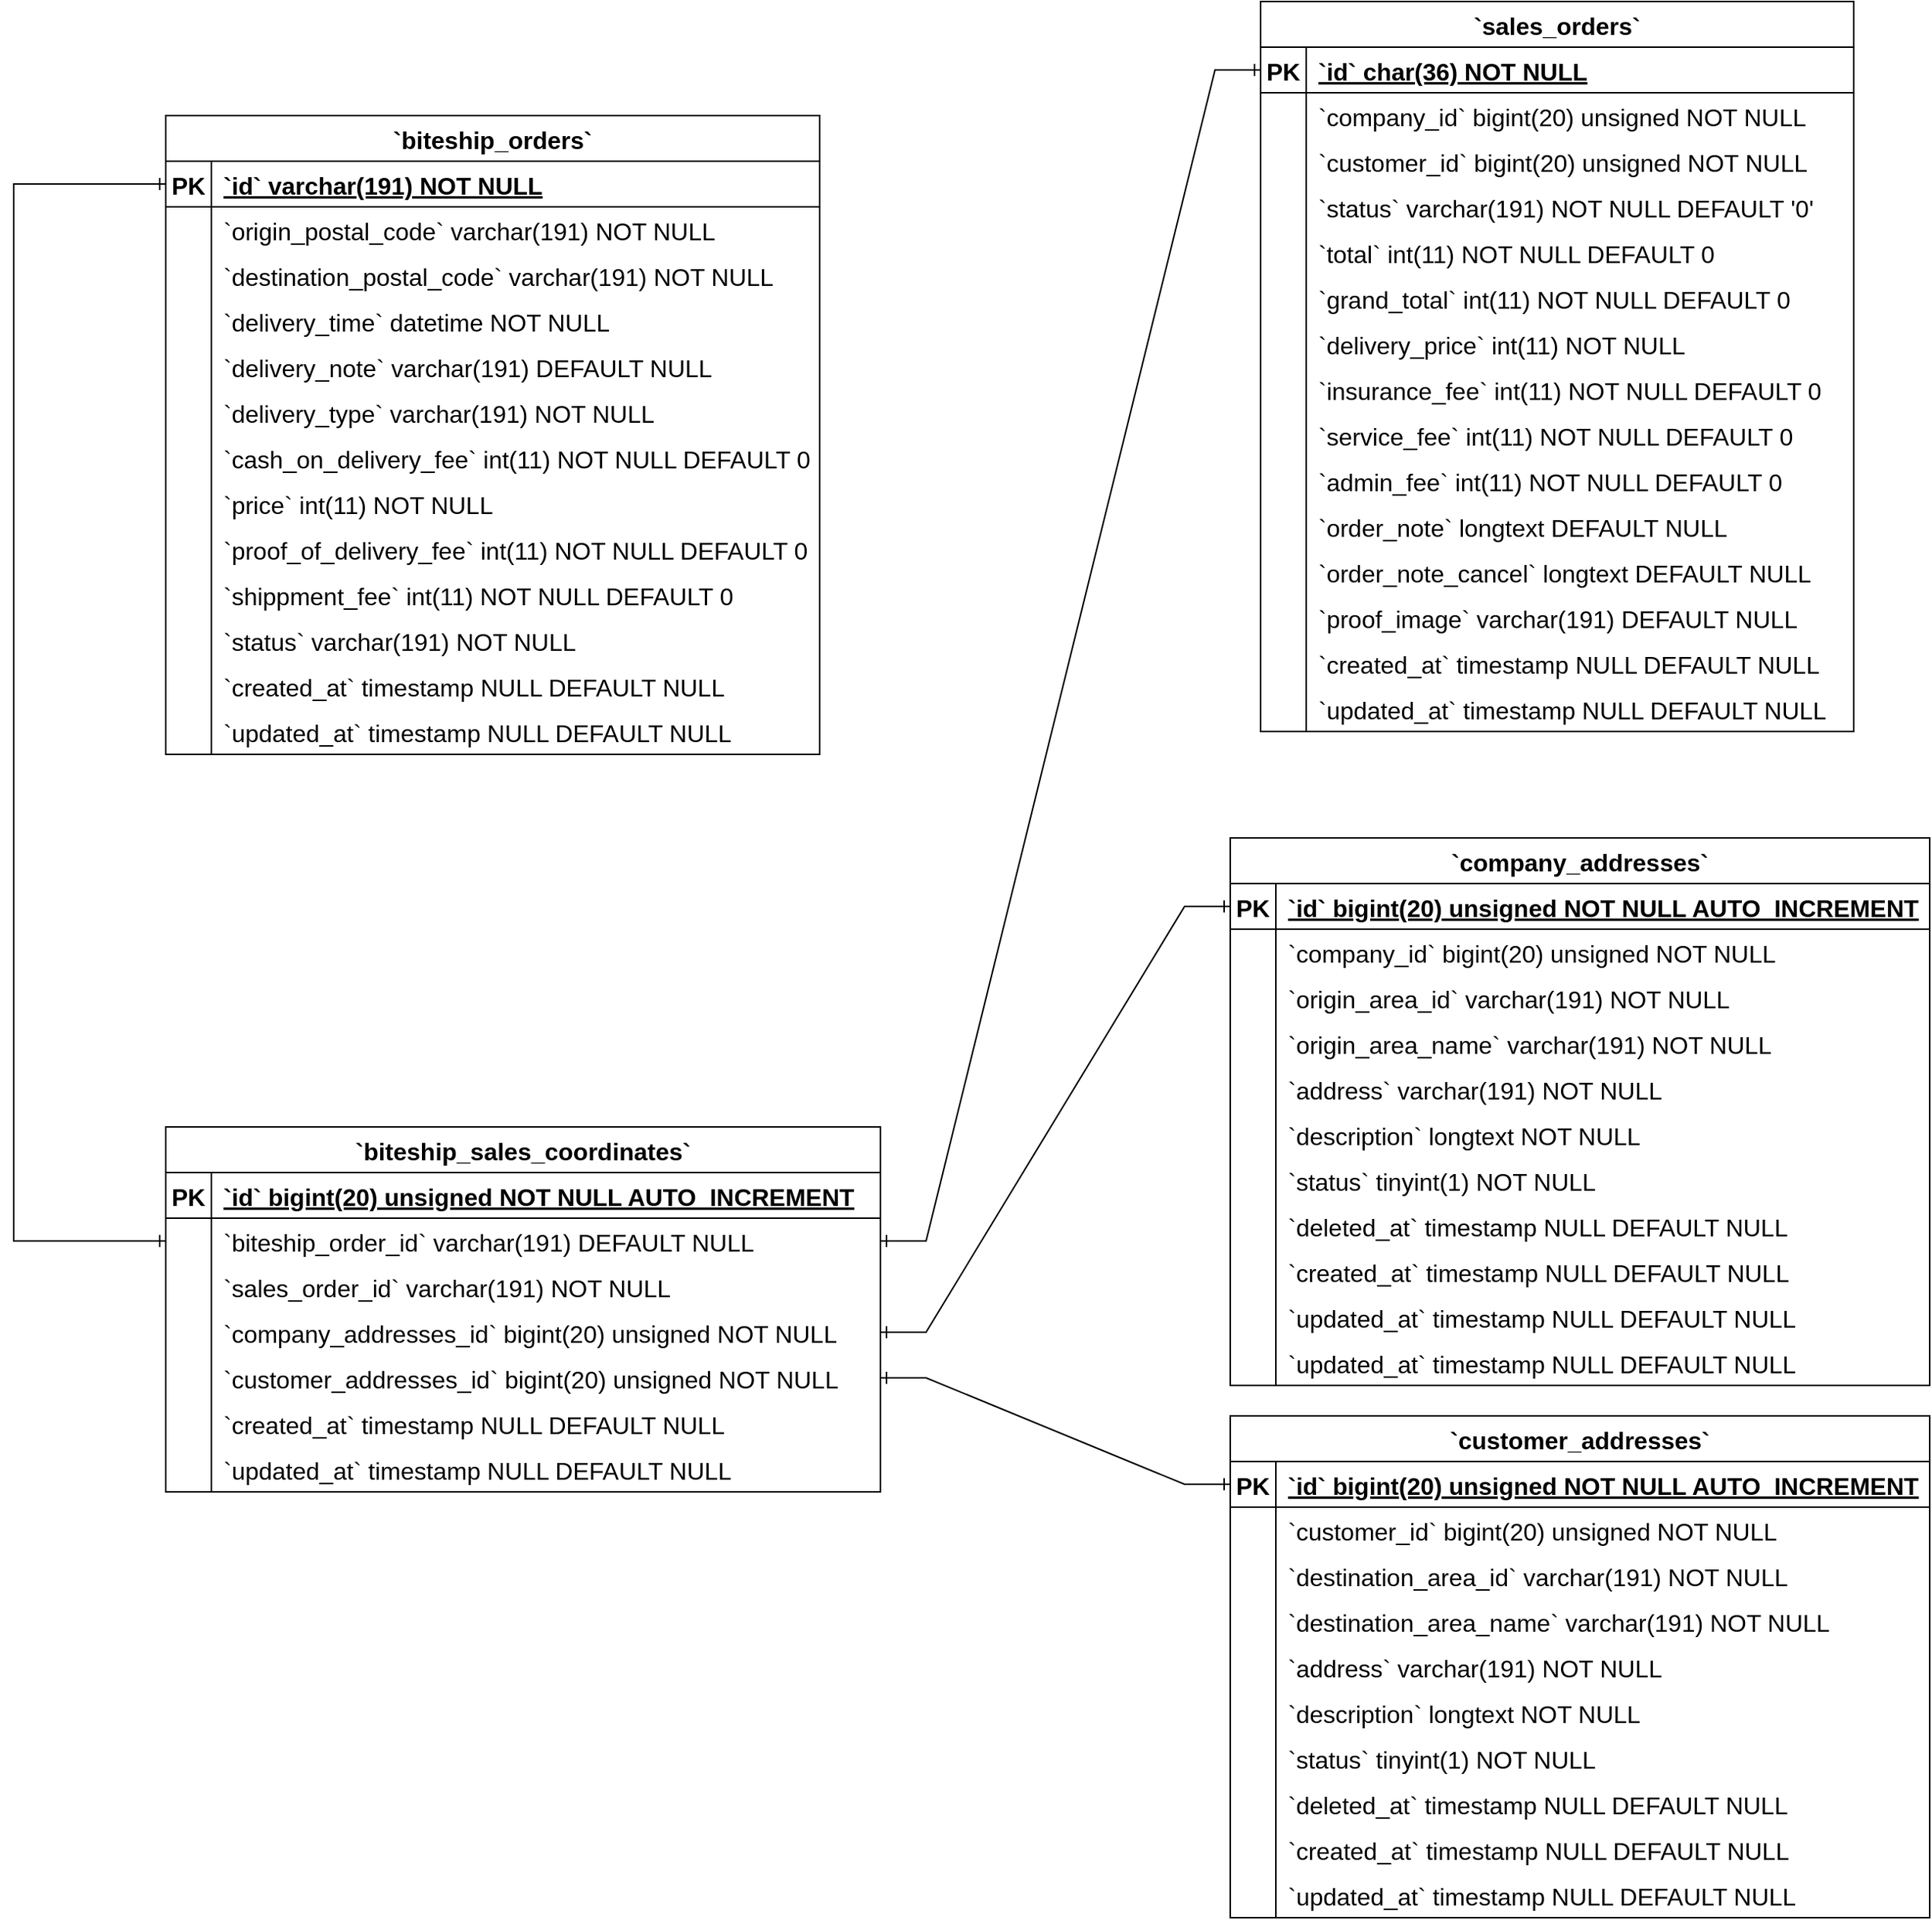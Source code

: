 <mxfile version="24.3.1" type="github">
  <diagram name="Page-1" id="8Psc0w5pOtjklEjKOJKj">
    <mxGraphModel dx="2438" dy="824" grid="1" gridSize="10" guides="1" tooltips="1" connect="1" arrows="1" fold="1" page="1" pageScale="1" pageWidth="850" pageHeight="1100" math="0" shadow="0">
      <root>
        <mxCell id="0" />
        <mxCell id="1" parent="0" />
        <mxCell id="AU0Ztp3cQXlXm_hRGPmK-1" value="`biteship_orders`" style="shape=table;startSize=30;container=1;collapsible=1;childLayout=tableLayout;fixedRows=1;rowLines=0;fontStyle=1;align=center;resizeLast=1;fontSize=16;" parent="1" vertex="1">
          <mxGeometry x="-360" y="85" width="430" height="420" as="geometry" />
        </mxCell>
        <mxCell id="AU0Ztp3cQXlXm_hRGPmK-2" value="" style="shape=tableRow;horizontal=0;startSize=0;swimlaneHead=0;swimlaneBody=0;fillColor=none;collapsible=0;dropTarget=0;points=[[0,0.5],[1,0.5]];portConstraint=eastwest;strokeColor=inherit;top=0;left=0;right=0;bottom=1;fontSize=16;" parent="AU0Ztp3cQXlXm_hRGPmK-1" vertex="1">
          <mxGeometry y="30" width="430" height="30" as="geometry" />
        </mxCell>
        <mxCell id="AU0Ztp3cQXlXm_hRGPmK-3" value="PK" style="shape=partialRectangle;overflow=hidden;connectable=0;fillColor=none;strokeColor=inherit;top=0;left=0;bottom=0;right=0;fontStyle=1;fontSize=16;" parent="AU0Ztp3cQXlXm_hRGPmK-2" vertex="1">
          <mxGeometry width="30" height="30" as="geometry">
            <mxRectangle width="30" height="30" as="alternateBounds" />
          </mxGeometry>
        </mxCell>
        <mxCell id="AU0Ztp3cQXlXm_hRGPmK-4" value="`id` varchar(191) NOT NULL" style="shape=partialRectangle;overflow=hidden;connectable=0;fillColor=none;align=left;strokeColor=inherit;top=0;left=0;bottom=0;right=0;spacingLeft=6;fontStyle=5;fontSize=16;" parent="AU0Ztp3cQXlXm_hRGPmK-2" vertex="1">
          <mxGeometry x="30" width="400" height="30" as="geometry">
            <mxRectangle width="400" height="30" as="alternateBounds" />
          </mxGeometry>
        </mxCell>
        <mxCell id="AU0Ztp3cQXlXm_hRGPmK-5" value="" style="shape=tableRow;horizontal=0;startSize=0;swimlaneHead=0;swimlaneBody=0;fillColor=none;collapsible=0;dropTarget=0;points=[[0,0.5],[1,0.5]];portConstraint=eastwest;strokeColor=inherit;top=0;left=0;right=0;bottom=0;fontSize=16;" parent="AU0Ztp3cQXlXm_hRGPmK-1" vertex="1">
          <mxGeometry y="60" width="430" height="30" as="geometry" />
        </mxCell>
        <mxCell id="AU0Ztp3cQXlXm_hRGPmK-6" value="" style="shape=partialRectangle;overflow=hidden;connectable=0;fillColor=none;strokeColor=inherit;top=0;left=0;bottom=0;right=0;fontSize=16;" parent="AU0Ztp3cQXlXm_hRGPmK-5" vertex="1">
          <mxGeometry width="30" height="30" as="geometry">
            <mxRectangle width="30" height="30" as="alternateBounds" />
          </mxGeometry>
        </mxCell>
        <mxCell id="AU0Ztp3cQXlXm_hRGPmK-7" value="`origin_postal_code` varchar(191) NOT NULL" style="shape=partialRectangle;overflow=hidden;connectable=0;fillColor=none;align=left;strokeColor=inherit;top=0;left=0;bottom=0;right=0;spacingLeft=6;fontSize=16;" parent="AU0Ztp3cQXlXm_hRGPmK-5" vertex="1">
          <mxGeometry x="30" width="400" height="30" as="geometry">
            <mxRectangle width="400" height="30" as="alternateBounds" />
          </mxGeometry>
        </mxCell>
        <mxCell id="AU0Ztp3cQXlXm_hRGPmK-8" value="" style="shape=tableRow;horizontal=0;startSize=0;swimlaneHead=0;swimlaneBody=0;fillColor=none;collapsible=0;dropTarget=0;points=[[0,0.5],[1,0.5]];portConstraint=eastwest;strokeColor=inherit;top=0;left=0;right=0;bottom=0;fontSize=16;" parent="AU0Ztp3cQXlXm_hRGPmK-1" vertex="1">
          <mxGeometry y="90" width="430" height="30" as="geometry" />
        </mxCell>
        <mxCell id="AU0Ztp3cQXlXm_hRGPmK-9" value="" style="shape=partialRectangle;overflow=hidden;connectable=0;fillColor=none;strokeColor=inherit;top=0;left=0;bottom=0;right=0;fontSize=16;" parent="AU0Ztp3cQXlXm_hRGPmK-8" vertex="1">
          <mxGeometry width="30" height="30" as="geometry">
            <mxRectangle width="30" height="30" as="alternateBounds" />
          </mxGeometry>
        </mxCell>
        <mxCell id="AU0Ztp3cQXlXm_hRGPmK-10" value="`destination_postal_code` varchar(191) NOT NULL" style="shape=partialRectangle;overflow=hidden;connectable=0;fillColor=none;align=left;strokeColor=inherit;top=0;left=0;bottom=0;right=0;spacingLeft=6;fontSize=16;" parent="AU0Ztp3cQXlXm_hRGPmK-8" vertex="1">
          <mxGeometry x="30" width="400" height="30" as="geometry">
            <mxRectangle width="400" height="30" as="alternateBounds" />
          </mxGeometry>
        </mxCell>
        <mxCell id="AU0Ztp3cQXlXm_hRGPmK-11" value="" style="shape=tableRow;horizontal=0;startSize=0;swimlaneHead=0;swimlaneBody=0;fillColor=none;collapsible=0;dropTarget=0;points=[[0,0.5],[1,0.5]];portConstraint=eastwest;strokeColor=inherit;top=0;left=0;right=0;bottom=0;fontSize=16;" parent="AU0Ztp3cQXlXm_hRGPmK-1" vertex="1">
          <mxGeometry y="120" width="430" height="30" as="geometry" />
        </mxCell>
        <mxCell id="AU0Ztp3cQXlXm_hRGPmK-12" value="" style="shape=partialRectangle;overflow=hidden;connectable=0;fillColor=none;strokeColor=inherit;top=0;left=0;bottom=0;right=0;fontSize=16;" parent="AU0Ztp3cQXlXm_hRGPmK-11" vertex="1">
          <mxGeometry width="30" height="30" as="geometry">
            <mxRectangle width="30" height="30" as="alternateBounds" />
          </mxGeometry>
        </mxCell>
        <mxCell id="AU0Ztp3cQXlXm_hRGPmK-13" value="`delivery_time` datetime NOT NULL" style="shape=partialRectangle;overflow=hidden;connectable=0;fillColor=none;align=left;strokeColor=inherit;top=0;left=0;bottom=0;right=0;spacingLeft=6;fontSize=16;" parent="AU0Ztp3cQXlXm_hRGPmK-11" vertex="1">
          <mxGeometry x="30" width="400" height="30" as="geometry">
            <mxRectangle width="400" height="30" as="alternateBounds" />
          </mxGeometry>
        </mxCell>
        <mxCell id="AU0Ztp3cQXlXm_hRGPmK-14" value="" style="shape=tableRow;horizontal=0;startSize=0;swimlaneHead=0;swimlaneBody=0;fillColor=none;collapsible=0;dropTarget=0;points=[[0,0.5],[1,0.5]];portConstraint=eastwest;strokeColor=inherit;top=0;left=0;right=0;bottom=0;fontSize=16;" parent="AU0Ztp3cQXlXm_hRGPmK-1" vertex="1">
          <mxGeometry y="150" width="430" height="30" as="geometry" />
        </mxCell>
        <mxCell id="AU0Ztp3cQXlXm_hRGPmK-15" value="" style="shape=partialRectangle;overflow=hidden;connectable=0;fillColor=none;strokeColor=inherit;top=0;left=0;bottom=0;right=0;fontSize=16;" parent="AU0Ztp3cQXlXm_hRGPmK-14" vertex="1">
          <mxGeometry width="30" height="30" as="geometry">
            <mxRectangle width="30" height="30" as="alternateBounds" />
          </mxGeometry>
        </mxCell>
        <mxCell id="AU0Ztp3cQXlXm_hRGPmK-16" value="`delivery_note` varchar(191) DEFAULT NULL" style="shape=partialRectangle;overflow=hidden;connectable=0;fillColor=none;align=left;strokeColor=inherit;top=0;left=0;bottom=0;right=0;spacingLeft=6;fontSize=16;" parent="AU0Ztp3cQXlXm_hRGPmK-14" vertex="1">
          <mxGeometry x="30" width="400" height="30" as="geometry">
            <mxRectangle width="400" height="30" as="alternateBounds" />
          </mxGeometry>
        </mxCell>
        <mxCell id="AU0Ztp3cQXlXm_hRGPmK-17" value="" style="shape=tableRow;horizontal=0;startSize=0;swimlaneHead=0;swimlaneBody=0;fillColor=none;collapsible=0;dropTarget=0;points=[[0,0.5],[1,0.5]];portConstraint=eastwest;strokeColor=inherit;top=0;left=0;right=0;bottom=0;fontSize=16;" parent="AU0Ztp3cQXlXm_hRGPmK-1" vertex="1">
          <mxGeometry y="180" width="430" height="30" as="geometry" />
        </mxCell>
        <mxCell id="AU0Ztp3cQXlXm_hRGPmK-18" value="" style="shape=partialRectangle;overflow=hidden;connectable=0;fillColor=none;strokeColor=inherit;top=0;left=0;bottom=0;right=0;fontSize=16;" parent="AU0Ztp3cQXlXm_hRGPmK-17" vertex="1">
          <mxGeometry width="30" height="30" as="geometry">
            <mxRectangle width="30" height="30" as="alternateBounds" />
          </mxGeometry>
        </mxCell>
        <mxCell id="AU0Ztp3cQXlXm_hRGPmK-19" value="`delivery_type` varchar(191) NOT NULL" style="shape=partialRectangle;overflow=hidden;connectable=0;fillColor=none;align=left;strokeColor=inherit;top=0;left=0;bottom=0;right=0;spacingLeft=6;fontSize=16;" parent="AU0Ztp3cQXlXm_hRGPmK-17" vertex="1">
          <mxGeometry x="30" width="400" height="30" as="geometry">
            <mxRectangle width="400" height="30" as="alternateBounds" />
          </mxGeometry>
        </mxCell>
        <mxCell id="AU0Ztp3cQXlXm_hRGPmK-20" value="" style="shape=tableRow;horizontal=0;startSize=0;swimlaneHead=0;swimlaneBody=0;fillColor=none;collapsible=0;dropTarget=0;points=[[0,0.5],[1,0.5]];portConstraint=eastwest;strokeColor=inherit;top=0;left=0;right=0;bottom=0;fontSize=16;" parent="AU0Ztp3cQXlXm_hRGPmK-1" vertex="1">
          <mxGeometry y="210" width="430" height="30" as="geometry" />
        </mxCell>
        <mxCell id="AU0Ztp3cQXlXm_hRGPmK-21" value="" style="shape=partialRectangle;overflow=hidden;connectable=0;fillColor=none;strokeColor=inherit;top=0;left=0;bottom=0;right=0;fontSize=16;" parent="AU0Ztp3cQXlXm_hRGPmK-20" vertex="1">
          <mxGeometry width="30" height="30" as="geometry">
            <mxRectangle width="30" height="30" as="alternateBounds" />
          </mxGeometry>
        </mxCell>
        <mxCell id="AU0Ztp3cQXlXm_hRGPmK-22" value="`cash_on_delivery_fee` int(11) NOT NULL DEFAULT 0" style="shape=partialRectangle;overflow=hidden;connectable=0;fillColor=none;align=left;strokeColor=inherit;top=0;left=0;bottom=0;right=0;spacingLeft=6;fontSize=16;" parent="AU0Ztp3cQXlXm_hRGPmK-20" vertex="1">
          <mxGeometry x="30" width="400" height="30" as="geometry">
            <mxRectangle width="400" height="30" as="alternateBounds" />
          </mxGeometry>
        </mxCell>
        <mxCell id="AU0Ztp3cQXlXm_hRGPmK-23" value="" style="shape=tableRow;horizontal=0;startSize=0;swimlaneHead=0;swimlaneBody=0;fillColor=none;collapsible=0;dropTarget=0;points=[[0,0.5],[1,0.5]];portConstraint=eastwest;strokeColor=inherit;top=0;left=0;right=0;bottom=0;fontSize=16;" parent="AU0Ztp3cQXlXm_hRGPmK-1" vertex="1">
          <mxGeometry y="240" width="430" height="30" as="geometry" />
        </mxCell>
        <mxCell id="AU0Ztp3cQXlXm_hRGPmK-24" value="" style="shape=partialRectangle;overflow=hidden;connectable=0;fillColor=none;strokeColor=inherit;top=0;left=0;bottom=0;right=0;fontSize=16;" parent="AU0Ztp3cQXlXm_hRGPmK-23" vertex="1">
          <mxGeometry width="30" height="30" as="geometry">
            <mxRectangle width="30" height="30" as="alternateBounds" />
          </mxGeometry>
        </mxCell>
        <mxCell id="AU0Ztp3cQXlXm_hRGPmK-25" value="`price` int(11) NOT NULL" style="shape=partialRectangle;overflow=hidden;connectable=0;fillColor=none;align=left;strokeColor=inherit;top=0;left=0;bottom=0;right=0;spacingLeft=6;fontSize=16;" parent="AU0Ztp3cQXlXm_hRGPmK-23" vertex="1">
          <mxGeometry x="30" width="400" height="30" as="geometry">
            <mxRectangle width="400" height="30" as="alternateBounds" />
          </mxGeometry>
        </mxCell>
        <mxCell id="AU0Ztp3cQXlXm_hRGPmK-26" value="" style="shape=tableRow;horizontal=0;startSize=0;swimlaneHead=0;swimlaneBody=0;fillColor=none;collapsible=0;dropTarget=0;points=[[0,0.5],[1,0.5]];portConstraint=eastwest;strokeColor=inherit;top=0;left=0;right=0;bottom=0;fontSize=16;" parent="AU0Ztp3cQXlXm_hRGPmK-1" vertex="1">
          <mxGeometry y="270" width="430" height="30" as="geometry" />
        </mxCell>
        <mxCell id="AU0Ztp3cQXlXm_hRGPmK-27" value="" style="shape=partialRectangle;overflow=hidden;connectable=0;fillColor=none;strokeColor=inherit;top=0;left=0;bottom=0;right=0;fontSize=16;" parent="AU0Ztp3cQXlXm_hRGPmK-26" vertex="1">
          <mxGeometry width="30" height="30" as="geometry">
            <mxRectangle width="30" height="30" as="alternateBounds" />
          </mxGeometry>
        </mxCell>
        <mxCell id="AU0Ztp3cQXlXm_hRGPmK-28" value="`proof_of_delivery_fee` int(11) NOT NULL DEFAULT 0" style="shape=partialRectangle;overflow=hidden;connectable=0;fillColor=none;align=left;strokeColor=inherit;top=0;left=0;bottom=0;right=0;spacingLeft=6;fontSize=16;" parent="AU0Ztp3cQXlXm_hRGPmK-26" vertex="1">
          <mxGeometry x="30" width="400" height="30" as="geometry">
            <mxRectangle width="400" height="30" as="alternateBounds" />
          </mxGeometry>
        </mxCell>
        <mxCell id="AU0Ztp3cQXlXm_hRGPmK-29" value="" style="shape=tableRow;horizontal=0;startSize=0;swimlaneHead=0;swimlaneBody=0;fillColor=none;collapsible=0;dropTarget=0;points=[[0,0.5],[1,0.5]];portConstraint=eastwest;strokeColor=inherit;top=0;left=0;right=0;bottom=0;fontSize=16;" parent="AU0Ztp3cQXlXm_hRGPmK-1" vertex="1">
          <mxGeometry y="300" width="430" height="30" as="geometry" />
        </mxCell>
        <mxCell id="AU0Ztp3cQXlXm_hRGPmK-30" value="" style="shape=partialRectangle;overflow=hidden;connectable=0;fillColor=none;strokeColor=inherit;top=0;left=0;bottom=0;right=0;fontSize=16;" parent="AU0Ztp3cQXlXm_hRGPmK-29" vertex="1">
          <mxGeometry width="30" height="30" as="geometry">
            <mxRectangle width="30" height="30" as="alternateBounds" />
          </mxGeometry>
        </mxCell>
        <mxCell id="AU0Ztp3cQXlXm_hRGPmK-31" value="`shippment_fee` int(11) NOT NULL DEFAULT 0" style="shape=partialRectangle;overflow=hidden;connectable=0;fillColor=none;align=left;strokeColor=inherit;top=0;left=0;bottom=0;right=0;spacingLeft=6;fontSize=16;" parent="AU0Ztp3cQXlXm_hRGPmK-29" vertex="1">
          <mxGeometry x="30" width="400" height="30" as="geometry">
            <mxRectangle width="400" height="30" as="alternateBounds" />
          </mxGeometry>
        </mxCell>
        <mxCell id="AU0Ztp3cQXlXm_hRGPmK-32" value="" style="shape=tableRow;horizontal=0;startSize=0;swimlaneHead=0;swimlaneBody=0;fillColor=none;collapsible=0;dropTarget=0;points=[[0,0.5],[1,0.5]];portConstraint=eastwest;strokeColor=inherit;top=0;left=0;right=0;bottom=0;fontSize=16;" parent="AU0Ztp3cQXlXm_hRGPmK-1" vertex="1">
          <mxGeometry y="330" width="430" height="30" as="geometry" />
        </mxCell>
        <mxCell id="AU0Ztp3cQXlXm_hRGPmK-33" value="" style="shape=partialRectangle;overflow=hidden;connectable=0;fillColor=none;strokeColor=inherit;top=0;left=0;bottom=0;right=0;fontSize=16;" parent="AU0Ztp3cQXlXm_hRGPmK-32" vertex="1">
          <mxGeometry width="30" height="30" as="geometry">
            <mxRectangle width="30" height="30" as="alternateBounds" />
          </mxGeometry>
        </mxCell>
        <mxCell id="AU0Ztp3cQXlXm_hRGPmK-34" value="`status` varchar(191) NOT NULL" style="shape=partialRectangle;overflow=hidden;connectable=0;fillColor=none;align=left;strokeColor=inherit;top=0;left=0;bottom=0;right=0;spacingLeft=6;fontSize=16;" parent="AU0Ztp3cQXlXm_hRGPmK-32" vertex="1">
          <mxGeometry x="30" width="400" height="30" as="geometry">
            <mxRectangle width="400" height="30" as="alternateBounds" />
          </mxGeometry>
        </mxCell>
        <mxCell id="AU0Ztp3cQXlXm_hRGPmK-35" value="" style="shape=tableRow;horizontal=0;startSize=0;swimlaneHead=0;swimlaneBody=0;fillColor=none;collapsible=0;dropTarget=0;points=[[0,0.5],[1,0.5]];portConstraint=eastwest;strokeColor=inherit;top=0;left=0;right=0;bottom=0;fontSize=16;" parent="AU0Ztp3cQXlXm_hRGPmK-1" vertex="1">
          <mxGeometry y="360" width="430" height="30" as="geometry" />
        </mxCell>
        <mxCell id="AU0Ztp3cQXlXm_hRGPmK-36" value="" style="shape=partialRectangle;overflow=hidden;connectable=0;fillColor=none;strokeColor=inherit;top=0;left=0;bottom=0;right=0;fontSize=16;" parent="AU0Ztp3cQXlXm_hRGPmK-35" vertex="1">
          <mxGeometry width="30" height="30" as="geometry">
            <mxRectangle width="30" height="30" as="alternateBounds" />
          </mxGeometry>
        </mxCell>
        <mxCell id="AU0Ztp3cQXlXm_hRGPmK-37" value="`created_at` timestamp NULL DEFAULT NULL" style="shape=partialRectangle;overflow=hidden;connectable=0;fillColor=none;align=left;strokeColor=inherit;top=0;left=0;bottom=0;right=0;spacingLeft=6;fontSize=16;" parent="AU0Ztp3cQXlXm_hRGPmK-35" vertex="1">
          <mxGeometry x="30" width="400" height="30" as="geometry">
            <mxRectangle width="400" height="30" as="alternateBounds" />
          </mxGeometry>
        </mxCell>
        <mxCell id="AU0Ztp3cQXlXm_hRGPmK-38" value="" style="shape=tableRow;horizontal=0;startSize=0;swimlaneHead=0;swimlaneBody=0;fillColor=none;collapsible=0;dropTarget=0;points=[[0,0.5],[1,0.5]];portConstraint=eastwest;strokeColor=inherit;top=0;left=0;right=0;bottom=0;fontSize=16;" parent="AU0Ztp3cQXlXm_hRGPmK-1" vertex="1">
          <mxGeometry y="390" width="430" height="30" as="geometry" />
        </mxCell>
        <mxCell id="AU0Ztp3cQXlXm_hRGPmK-39" value="" style="shape=partialRectangle;overflow=hidden;connectable=0;fillColor=none;strokeColor=inherit;top=0;left=0;bottom=0;right=0;fontSize=16;" parent="AU0Ztp3cQXlXm_hRGPmK-38" vertex="1">
          <mxGeometry width="30" height="30" as="geometry">
            <mxRectangle width="30" height="30" as="alternateBounds" />
          </mxGeometry>
        </mxCell>
        <mxCell id="AU0Ztp3cQXlXm_hRGPmK-40" value="`updated_at` timestamp NULL DEFAULT NULL" style="shape=partialRectangle;overflow=hidden;connectable=0;fillColor=none;align=left;strokeColor=inherit;top=0;left=0;bottom=0;right=0;spacingLeft=6;fontSize=16;" parent="AU0Ztp3cQXlXm_hRGPmK-38" vertex="1">
          <mxGeometry x="30" width="400" height="30" as="geometry">
            <mxRectangle width="400" height="30" as="alternateBounds" />
          </mxGeometry>
        </mxCell>
        <mxCell id="AU0Ztp3cQXlXm_hRGPmK-41" value="`biteship_sales_coordinates`" style="shape=table;startSize=30;container=1;collapsible=1;childLayout=tableLayout;fixedRows=1;rowLines=0;fontStyle=1;align=center;resizeLast=1;fontSize=16;" parent="1" vertex="1">
          <mxGeometry x="-360" y="750" width="470" height="240" as="geometry" />
        </mxCell>
        <mxCell id="AU0Ztp3cQXlXm_hRGPmK-42" value="" style="shape=tableRow;horizontal=0;startSize=0;swimlaneHead=0;swimlaneBody=0;fillColor=none;collapsible=0;dropTarget=0;points=[[0,0.5],[1,0.5]];portConstraint=eastwest;strokeColor=inherit;top=0;left=0;right=0;bottom=1;fontSize=16;" parent="AU0Ztp3cQXlXm_hRGPmK-41" vertex="1">
          <mxGeometry y="30" width="470" height="30" as="geometry" />
        </mxCell>
        <mxCell id="AU0Ztp3cQXlXm_hRGPmK-43" value="PK" style="shape=partialRectangle;overflow=hidden;connectable=0;fillColor=none;strokeColor=inherit;top=0;left=0;bottom=0;right=0;fontStyle=1;fontSize=16;" parent="AU0Ztp3cQXlXm_hRGPmK-42" vertex="1">
          <mxGeometry width="30" height="30" as="geometry">
            <mxRectangle width="30" height="30" as="alternateBounds" />
          </mxGeometry>
        </mxCell>
        <mxCell id="AU0Ztp3cQXlXm_hRGPmK-44" value="`id` bigint(20) unsigned NOT NULL AUTO_INCREMENT" style="shape=partialRectangle;overflow=hidden;connectable=0;fillColor=none;align=left;strokeColor=inherit;top=0;left=0;bottom=0;right=0;spacingLeft=6;fontStyle=5;fontSize=16;" parent="AU0Ztp3cQXlXm_hRGPmK-42" vertex="1">
          <mxGeometry x="30" width="440" height="30" as="geometry">
            <mxRectangle width="440" height="30" as="alternateBounds" />
          </mxGeometry>
        </mxCell>
        <mxCell id="AU0Ztp3cQXlXm_hRGPmK-45" value="" style="shape=tableRow;horizontal=0;startSize=0;swimlaneHead=0;swimlaneBody=0;fillColor=none;collapsible=0;dropTarget=0;points=[[0,0.5],[1,0.5]];portConstraint=eastwest;strokeColor=inherit;top=0;left=0;right=0;bottom=0;fontSize=16;" parent="AU0Ztp3cQXlXm_hRGPmK-41" vertex="1">
          <mxGeometry y="60" width="470" height="30" as="geometry" />
        </mxCell>
        <mxCell id="AU0Ztp3cQXlXm_hRGPmK-46" value="" style="shape=partialRectangle;overflow=hidden;connectable=0;fillColor=none;strokeColor=inherit;top=0;left=0;bottom=0;right=0;fontSize=16;" parent="AU0Ztp3cQXlXm_hRGPmK-45" vertex="1">
          <mxGeometry width="30" height="30" as="geometry">
            <mxRectangle width="30" height="30" as="alternateBounds" />
          </mxGeometry>
        </mxCell>
        <mxCell id="AU0Ztp3cQXlXm_hRGPmK-47" value="`biteship_order_id` varchar(191) DEFAULT NULL" style="shape=partialRectangle;overflow=hidden;connectable=0;fillColor=none;align=left;strokeColor=inherit;top=0;left=0;bottom=0;right=0;spacingLeft=6;fontSize=16;" parent="AU0Ztp3cQXlXm_hRGPmK-45" vertex="1">
          <mxGeometry x="30" width="440" height="30" as="geometry">
            <mxRectangle width="440" height="30" as="alternateBounds" />
          </mxGeometry>
        </mxCell>
        <mxCell id="AU0Ztp3cQXlXm_hRGPmK-48" value="" style="shape=tableRow;horizontal=0;startSize=0;swimlaneHead=0;swimlaneBody=0;fillColor=none;collapsible=0;dropTarget=0;points=[[0,0.5],[1,0.5]];portConstraint=eastwest;strokeColor=inherit;top=0;left=0;right=0;bottom=0;fontSize=16;" parent="AU0Ztp3cQXlXm_hRGPmK-41" vertex="1">
          <mxGeometry y="90" width="470" height="30" as="geometry" />
        </mxCell>
        <mxCell id="AU0Ztp3cQXlXm_hRGPmK-49" value="" style="shape=partialRectangle;overflow=hidden;connectable=0;fillColor=none;strokeColor=inherit;top=0;left=0;bottom=0;right=0;fontSize=16;" parent="AU0Ztp3cQXlXm_hRGPmK-48" vertex="1">
          <mxGeometry width="30" height="30" as="geometry">
            <mxRectangle width="30" height="30" as="alternateBounds" />
          </mxGeometry>
        </mxCell>
        <mxCell id="AU0Ztp3cQXlXm_hRGPmK-50" value="`sales_order_id` varchar(191) NOT NULL" style="shape=partialRectangle;overflow=hidden;connectable=0;fillColor=none;align=left;strokeColor=inherit;top=0;left=0;bottom=0;right=0;spacingLeft=6;fontSize=16;" parent="AU0Ztp3cQXlXm_hRGPmK-48" vertex="1">
          <mxGeometry x="30" width="440" height="30" as="geometry">
            <mxRectangle width="440" height="30" as="alternateBounds" />
          </mxGeometry>
        </mxCell>
        <mxCell id="AU0Ztp3cQXlXm_hRGPmK-51" value="" style="shape=tableRow;horizontal=0;startSize=0;swimlaneHead=0;swimlaneBody=0;fillColor=none;collapsible=0;dropTarget=0;points=[[0,0.5],[1,0.5]];portConstraint=eastwest;strokeColor=inherit;top=0;left=0;right=0;bottom=0;fontSize=16;" parent="AU0Ztp3cQXlXm_hRGPmK-41" vertex="1">
          <mxGeometry y="120" width="470" height="30" as="geometry" />
        </mxCell>
        <mxCell id="AU0Ztp3cQXlXm_hRGPmK-52" value="" style="shape=partialRectangle;overflow=hidden;connectable=0;fillColor=none;strokeColor=inherit;top=0;left=0;bottom=0;right=0;fontSize=16;" parent="AU0Ztp3cQXlXm_hRGPmK-51" vertex="1">
          <mxGeometry width="30" height="30" as="geometry">
            <mxRectangle width="30" height="30" as="alternateBounds" />
          </mxGeometry>
        </mxCell>
        <mxCell id="AU0Ztp3cQXlXm_hRGPmK-53" value="`company_addresses_id` bigint(20) unsigned NOT NULL" style="shape=partialRectangle;overflow=hidden;connectable=0;fillColor=none;align=left;strokeColor=inherit;top=0;left=0;bottom=0;right=0;spacingLeft=6;fontSize=16;" parent="AU0Ztp3cQXlXm_hRGPmK-51" vertex="1">
          <mxGeometry x="30" width="440" height="30" as="geometry">
            <mxRectangle width="440" height="30" as="alternateBounds" />
          </mxGeometry>
        </mxCell>
        <mxCell id="AU0Ztp3cQXlXm_hRGPmK-54" value="" style="shape=tableRow;horizontal=0;startSize=0;swimlaneHead=0;swimlaneBody=0;fillColor=none;collapsible=0;dropTarget=0;points=[[0,0.5],[1,0.5]];portConstraint=eastwest;strokeColor=inherit;top=0;left=0;right=0;bottom=0;fontSize=16;" parent="AU0Ztp3cQXlXm_hRGPmK-41" vertex="1">
          <mxGeometry y="150" width="470" height="30" as="geometry" />
        </mxCell>
        <mxCell id="AU0Ztp3cQXlXm_hRGPmK-55" value="" style="shape=partialRectangle;overflow=hidden;connectable=0;fillColor=none;strokeColor=inherit;top=0;left=0;bottom=0;right=0;fontSize=16;" parent="AU0Ztp3cQXlXm_hRGPmK-54" vertex="1">
          <mxGeometry width="30" height="30" as="geometry">
            <mxRectangle width="30" height="30" as="alternateBounds" />
          </mxGeometry>
        </mxCell>
        <mxCell id="AU0Ztp3cQXlXm_hRGPmK-56" value="`customer_addresses_id` bigint(20) unsigned NOT NULL" style="shape=partialRectangle;overflow=hidden;connectable=0;fillColor=none;align=left;strokeColor=inherit;top=0;left=0;bottom=0;right=0;spacingLeft=6;fontSize=16;" parent="AU0Ztp3cQXlXm_hRGPmK-54" vertex="1">
          <mxGeometry x="30" width="440" height="30" as="geometry">
            <mxRectangle width="440" height="30" as="alternateBounds" />
          </mxGeometry>
        </mxCell>
        <mxCell id="AU0Ztp3cQXlXm_hRGPmK-57" value="" style="shape=tableRow;horizontal=0;startSize=0;swimlaneHead=0;swimlaneBody=0;fillColor=none;collapsible=0;dropTarget=0;points=[[0,0.5],[1,0.5]];portConstraint=eastwest;strokeColor=inherit;top=0;left=0;right=0;bottom=0;fontSize=16;" parent="AU0Ztp3cQXlXm_hRGPmK-41" vertex="1">
          <mxGeometry y="180" width="470" height="30" as="geometry" />
        </mxCell>
        <mxCell id="AU0Ztp3cQXlXm_hRGPmK-58" value="" style="shape=partialRectangle;overflow=hidden;connectable=0;fillColor=none;strokeColor=inherit;top=0;left=0;bottom=0;right=0;fontSize=16;" parent="AU0Ztp3cQXlXm_hRGPmK-57" vertex="1">
          <mxGeometry width="30" height="30" as="geometry">
            <mxRectangle width="30" height="30" as="alternateBounds" />
          </mxGeometry>
        </mxCell>
        <mxCell id="AU0Ztp3cQXlXm_hRGPmK-59" value="`created_at` timestamp NULL DEFAULT NULL" style="shape=partialRectangle;overflow=hidden;connectable=0;fillColor=none;align=left;strokeColor=inherit;top=0;left=0;bottom=0;right=0;spacingLeft=6;fontSize=16;" parent="AU0Ztp3cQXlXm_hRGPmK-57" vertex="1">
          <mxGeometry x="30" width="440" height="30" as="geometry">
            <mxRectangle width="440" height="30" as="alternateBounds" />
          </mxGeometry>
        </mxCell>
        <mxCell id="AU0Ztp3cQXlXm_hRGPmK-60" value="" style="shape=tableRow;horizontal=0;startSize=0;swimlaneHead=0;swimlaneBody=0;fillColor=none;collapsible=0;dropTarget=0;points=[[0,0.5],[1,0.5]];portConstraint=eastwest;strokeColor=inherit;top=0;left=0;right=0;bottom=0;fontSize=16;" parent="AU0Ztp3cQXlXm_hRGPmK-41" vertex="1">
          <mxGeometry y="210" width="470" height="30" as="geometry" />
        </mxCell>
        <mxCell id="AU0Ztp3cQXlXm_hRGPmK-61" value="" style="shape=partialRectangle;overflow=hidden;connectable=0;fillColor=none;strokeColor=inherit;top=0;left=0;bottom=0;right=0;fontSize=16;" parent="AU0Ztp3cQXlXm_hRGPmK-60" vertex="1">
          <mxGeometry width="30" height="30" as="geometry">
            <mxRectangle width="30" height="30" as="alternateBounds" />
          </mxGeometry>
        </mxCell>
        <mxCell id="AU0Ztp3cQXlXm_hRGPmK-62" value="`updated_at` timestamp NULL DEFAULT NULL" style="shape=partialRectangle;overflow=hidden;connectable=0;fillColor=none;align=left;strokeColor=inherit;top=0;left=0;bottom=0;right=0;spacingLeft=6;fontSize=16;" parent="AU0Ztp3cQXlXm_hRGPmK-60" vertex="1">
          <mxGeometry x="30" width="440" height="30" as="geometry">
            <mxRectangle width="440" height="30" as="alternateBounds" />
          </mxGeometry>
        </mxCell>
        <mxCell id="AU0Ztp3cQXlXm_hRGPmK-87" value="`company_addresses`" style="shape=table;startSize=30;container=1;collapsible=1;childLayout=tableLayout;fixedRows=1;rowLines=0;fontStyle=1;align=center;resizeLast=1;fontSize=16;" parent="1" vertex="1">
          <mxGeometry x="340" y="560" width="460" height="360" as="geometry" />
        </mxCell>
        <mxCell id="AU0Ztp3cQXlXm_hRGPmK-88" value="" style="shape=tableRow;horizontal=0;startSize=0;swimlaneHead=0;swimlaneBody=0;fillColor=none;collapsible=0;dropTarget=0;points=[[0,0.5],[1,0.5]];portConstraint=eastwest;strokeColor=inherit;top=0;left=0;right=0;bottom=1;fontSize=16;" parent="AU0Ztp3cQXlXm_hRGPmK-87" vertex="1">
          <mxGeometry y="30" width="460" height="30" as="geometry" />
        </mxCell>
        <mxCell id="AU0Ztp3cQXlXm_hRGPmK-89" value="PK" style="shape=partialRectangle;overflow=hidden;connectable=0;fillColor=none;strokeColor=inherit;top=0;left=0;bottom=0;right=0;fontStyle=1;fontSize=16;" parent="AU0Ztp3cQXlXm_hRGPmK-88" vertex="1">
          <mxGeometry width="30" height="30" as="geometry">
            <mxRectangle width="30" height="30" as="alternateBounds" />
          </mxGeometry>
        </mxCell>
        <mxCell id="AU0Ztp3cQXlXm_hRGPmK-90" value="`id` bigint(20) unsigned NOT NULL AUTO_INCREMENT" style="shape=partialRectangle;overflow=hidden;connectable=0;fillColor=none;align=left;strokeColor=inherit;top=0;left=0;bottom=0;right=0;spacingLeft=6;fontStyle=5;fontSize=16;" parent="AU0Ztp3cQXlXm_hRGPmK-88" vertex="1">
          <mxGeometry x="30" width="430" height="30" as="geometry">
            <mxRectangle width="430" height="30" as="alternateBounds" />
          </mxGeometry>
        </mxCell>
        <mxCell id="AU0Ztp3cQXlXm_hRGPmK-91" value="" style="shape=tableRow;horizontal=0;startSize=0;swimlaneHead=0;swimlaneBody=0;fillColor=none;collapsible=0;dropTarget=0;points=[[0,0.5],[1,0.5]];portConstraint=eastwest;strokeColor=inherit;top=0;left=0;right=0;bottom=0;fontSize=16;" parent="AU0Ztp3cQXlXm_hRGPmK-87" vertex="1">
          <mxGeometry y="60" width="460" height="30" as="geometry" />
        </mxCell>
        <mxCell id="AU0Ztp3cQXlXm_hRGPmK-92" value="" style="shape=partialRectangle;overflow=hidden;connectable=0;fillColor=none;strokeColor=inherit;top=0;left=0;bottom=0;right=0;fontSize=16;" parent="AU0Ztp3cQXlXm_hRGPmK-91" vertex="1">
          <mxGeometry width="30" height="30" as="geometry">
            <mxRectangle width="30" height="30" as="alternateBounds" />
          </mxGeometry>
        </mxCell>
        <mxCell id="AU0Ztp3cQXlXm_hRGPmK-93" value="`company_id` bigint(20) unsigned NOT NULL" style="shape=partialRectangle;overflow=hidden;connectable=0;fillColor=none;align=left;strokeColor=inherit;top=0;left=0;bottom=0;right=0;spacingLeft=6;fontSize=16;" parent="AU0Ztp3cQXlXm_hRGPmK-91" vertex="1">
          <mxGeometry x="30" width="430" height="30" as="geometry">
            <mxRectangle width="430" height="30" as="alternateBounds" />
          </mxGeometry>
        </mxCell>
        <mxCell id="AU0Ztp3cQXlXm_hRGPmK-94" value="" style="shape=tableRow;horizontal=0;startSize=0;swimlaneHead=0;swimlaneBody=0;fillColor=none;collapsible=0;dropTarget=0;points=[[0,0.5],[1,0.5]];portConstraint=eastwest;strokeColor=inherit;top=0;left=0;right=0;bottom=0;fontSize=16;" parent="AU0Ztp3cQXlXm_hRGPmK-87" vertex="1">
          <mxGeometry y="90" width="460" height="30" as="geometry" />
        </mxCell>
        <mxCell id="AU0Ztp3cQXlXm_hRGPmK-95" value="" style="shape=partialRectangle;overflow=hidden;connectable=0;fillColor=none;strokeColor=inherit;top=0;left=0;bottom=0;right=0;fontSize=16;" parent="AU0Ztp3cQXlXm_hRGPmK-94" vertex="1">
          <mxGeometry width="30" height="30" as="geometry">
            <mxRectangle width="30" height="30" as="alternateBounds" />
          </mxGeometry>
        </mxCell>
        <mxCell id="AU0Ztp3cQXlXm_hRGPmK-96" value="`origin_area_id` varchar(191) NOT NULL" style="shape=partialRectangle;overflow=hidden;connectable=0;fillColor=none;align=left;strokeColor=inherit;top=0;left=0;bottom=0;right=0;spacingLeft=6;fontSize=16;" parent="AU0Ztp3cQXlXm_hRGPmK-94" vertex="1">
          <mxGeometry x="30" width="430" height="30" as="geometry">
            <mxRectangle width="430" height="30" as="alternateBounds" />
          </mxGeometry>
        </mxCell>
        <mxCell id="AU0Ztp3cQXlXm_hRGPmK-97" value="" style="shape=tableRow;horizontal=0;startSize=0;swimlaneHead=0;swimlaneBody=0;fillColor=none;collapsible=0;dropTarget=0;points=[[0,0.5],[1,0.5]];portConstraint=eastwest;strokeColor=inherit;top=0;left=0;right=0;bottom=0;fontSize=16;" parent="AU0Ztp3cQXlXm_hRGPmK-87" vertex="1">
          <mxGeometry y="120" width="460" height="30" as="geometry" />
        </mxCell>
        <mxCell id="AU0Ztp3cQXlXm_hRGPmK-98" value="" style="shape=partialRectangle;overflow=hidden;connectable=0;fillColor=none;strokeColor=inherit;top=0;left=0;bottom=0;right=0;fontSize=16;" parent="AU0Ztp3cQXlXm_hRGPmK-97" vertex="1">
          <mxGeometry width="30" height="30" as="geometry">
            <mxRectangle width="30" height="30" as="alternateBounds" />
          </mxGeometry>
        </mxCell>
        <mxCell id="AU0Ztp3cQXlXm_hRGPmK-99" value="`origin_area_name` varchar(191) NOT NULL" style="shape=partialRectangle;overflow=hidden;connectable=0;fillColor=none;align=left;strokeColor=inherit;top=0;left=0;bottom=0;right=0;spacingLeft=6;fontSize=16;" parent="AU0Ztp3cQXlXm_hRGPmK-97" vertex="1">
          <mxGeometry x="30" width="430" height="30" as="geometry">
            <mxRectangle width="430" height="30" as="alternateBounds" />
          </mxGeometry>
        </mxCell>
        <mxCell id="AU0Ztp3cQXlXm_hRGPmK-100" value="" style="shape=tableRow;horizontal=0;startSize=0;swimlaneHead=0;swimlaneBody=0;fillColor=none;collapsible=0;dropTarget=0;points=[[0,0.5],[1,0.5]];portConstraint=eastwest;strokeColor=inherit;top=0;left=0;right=0;bottom=0;fontSize=16;" parent="AU0Ztp3cQXlXm_hRGPmK-87" vertex="1">
          <mxGeometry y="150" width="460" height="30" as="geometry" />
        </mxCell>
        <mxCell id="AU0Ztp3cQXlXm_hRGPmK-101" value="" style="shape=partialRectangle;overflow=hidden;connectable=0;fillColor=none;strokeColor=inherit;top=0;left=0;bottom=0;right=0;fontSize=16;" parent="AU0Ztp3cQXlXm_hRGPmK-100" vertex="1">
          <mxGeometry width="30" height="30" as="geometry">
            <mxRectangle width="30" height="30" as="alternateBounds" />
          </mxGeometry>
        </mxCell>
        <mxCell id="AU0Ztp3cQXlXm_hRGPmK-102" value="`address` varchar(191) NOT NULL" style="shape=partialRectangle;overflow=hidden;connectable=0;fillColor=none;align=left;strokeColor=inherit;top=0;left=0;bottom=0;right=0;spacingLeft=6;fontSize=16;" parent="AU0Ztp3cQXlXm_hRGPmK-100" vertex="1">
          <mxGeometry x="30" width="430" height="30" as="geometry">
            <mxRectangle width="430" height="30" as="alternateBounds" />
          </mxGeometry>
        </mxCell>
        <mxCell id="AU0Ztp3cQXlXm_hRGPmK-103" value="" style="shape=tableRow;horizontal=0;startSize=0;swimlaneHead=0;swimlaneBody=0;fillColor=none;collapsible=0;dropTarget=0;points=[[0,0.5],[1,0.5]];portConstraint=eastwest;strokeColor=inherit;top=0;left=0;right=0;bottom=0;fontSize=16;" parent="AU0Ztp3cQXlXm_hRGPmK-87" vertex="1">
          <mxGeometry y="180" width="460" height="30" as="geometry" />
        </mxCell>
        <mxCell id="AU0Ztp3cQXlXm_hRGPmK-104" value="" style="shape=partialRectangle;overflow=hidden;connectable=0;fillColor=none;strokeColor=inherit;top=0;left=0;bottom=0;right=0;fontSize=16;" parent="AU0Ztp3cQXlXm_hRGPmK-103" vertex="1">
          <mxGeometry width="30" height="30" as="geometry">
            <mxRectangle width="30" height="30" as="alternateBounds" />
          </mxGeometry>
        </mxCell>
        <mxCell id="AU0Ztp3cQXlXm_hRGPmK-105" value="`description` longtext NOT NULL" style="shape=partialRectangle;overflow=hidden;connectable=0;fillColor=none;align=left;strokeColor=inherit;top=0;left=0;bottom=0;right=0;spacingLeft=6;fontSize=16;" parent="AU0Ztp3cQXlXm_hRGPmK-103" vertex="1">
          <mxGeometry x="30" width="430" height="30" as="geometry">
            <mxRectangle width="430" height="30" as="alternateBounds" />
          </mxGeometry>
        </mxCell>
        <mxCell id="AU0Ztp3cQXlXm_hRGPmK-106" value="" style="shape=tableRow;horizontal=0;startSize=0;swimlaneHead=0;swimlaneBody=0;fillColor=none;collapsible=0;dropTarget=0;points=[[0,0.5],[1,0.5]];portConstraint=eastwest;strokeColor=inherit;top=0;left=0;right=0;bottom=0;fontSize=16;" parent="AU0Ztp3cQXlXm_hRGPmK-87" vertex="1">
          <mxGeometry y="210" width="460" height="30" as="geometry" />
        </mxCell>
        <mxCell id="AU0Ztp3cQXlXm_hRGPmK-107" value="" style="shape=partialRectangle;overflow=hidden;connectable=0;fillColor=none;strokeColor=inherit;top=0;left=0;bottom=0;right=0;fontSize=16;" parent="AU0Ztp3cQXlXm_hRGPmK-106" vertex="1">
          <mxGeometry width="30" height="30" as="geometry">
            <mxRectangle width="30" height="30" as="alternateBounds" />
          </mxGeometry>
        </mxCell>
        <mxCell id="AU0Ztp3cQXlXm_hRGPmK-108" value="`status` tinyint(1) NOT NULL" style="shape=partialRectangle;overflow=hidden;connectable=0;fillColor=none;align=left;strokeColor=inherit;top=0;left=0;bottom=0;right=0;spacingLeft=6;fontSize=16;" parent="AU0Ztp3cQXlXm_hRGPmK-106" vertex="1">
          <mxGeometry x="30" width="430" height="30" as="geometry">
            <mxRectangle width="430" height="30" as="alternateBounds" />
          </mxGeometry>
        </mxCell>
        <mxCell id="AU0Ztp3cQXlXm_hRGPmK-109" value="" style="shape=tableRow;horizontal=0;startSize=0;swimlaneHead=0;swimlaneBody=0;fillColor=none;collapsible=0;dropTarget=0;points=[[0,0.5],[1,0.5]];portConstraint=eastwest;strokeColor=inherit;top=0;left=0;right=0;bottom=0;fontSize=16;" parent="AU0Ztp3cQXlXm_hRGPmK-87" vertex="1">
          <mxGeometry y="240" width="460" height="30" as="geometry" />
        </mxCell>
        <mxCell id="AU0Ztp3cQXlXm_hRGPmK-110" value="" style="shape=partialRectangle;overflow=hidden;connectable=0;fillColor=none;strokeColor=inherit;top=0;left=0;bottom=0;right=0;fontSize=16;" parent="AU0Ztp3cQXlXm_hRGPmK-109" vertex="1">
          <mxGeometry width="30" height="30" as="geometry">
            <mxRectangle width="30" height="30" as="alternateBounds" />
          </mxGeometry>
        </mxCell>
        <mxCell id="AU0Ztp3cQXlXm_hRGPmK-111" value="`deleted_at` timestamp NULL DEFAULT NULL" style="shape=partialRectangle;overflow=hidden;connectable=0;fillColor=none;align=left;strokeColor=inherit;top=0;left=0;bottom=0;right=0;spacingLeft=6;fontSize=16;" parent="AU0Ztp3cQXlXm_hRGPmK-109" vertex="1">
          <mxGeometry x="30" width="430" height="30" as="geometry">
            <mxRectangle width="430" height="30" as="alternateBounds" />
          </mxGeometry>
        </mxCell>
        <mxCell id="AU0Ztp3cQXlXm_hRGPmK-112" value="" style="shape=tableRow;horizontal=0;startSize=0;swimlaneHead=0;swimlaneBody=0;fillColor=none;collapsible=0;dropTarget=0;points=[[0,0.5],[1,0.5]];portConstraint=eastwest;strokeColor=inherit;top=0;left=0;right=0;bottom=0;fontSize=16;" parent="AU0Ztp3cQXlXm_hRGPmK-87" vertex="1">
          <mxGeometry y="270" width="460" height="30" as="geometry" />
        </mxCell>
        <mxCell id="AU0Ztp3cQXlXm_hRGPmK-113" value="" style="shape=partialRectangle;overflow=hidden;connectable=0;fillColor=none;strokeColor=inherit;top=0;left=0;bottom=0;right=0;fontSize=16;" parent="AU0Ztp3cQXlXm_hRGPmK-112" vertex="1">
          <mxGeometry width="30" height="30" as="geometry">
            <mxRectangle width="30" height="30" as="alternateBounds" />
          </mxGeometry>
        </mxCell>
        <mxCell id="AU0Ztp3cQXlXm_hRGPmK-114" value="`created_at` timestamp NULL DEFAULT NULL" style="shape=partialRectangle;overflow=hidden;connectable=0;fillColor=none;align=left;strokeColor=inherit;top=0;left=0;bottom=0;right=0;spacingLeft=6;fontSize=16;" parent="AU0Ztp3cQXlXm_hRGPmK-112" vertex="1">
          <mxGeometry x="30" width="430" height="30" as="geometry">
            <mxRectangle width="430" height="30" as="alternateBounds" />
          </mxGeometry>
        </mxCell>
        <mxCell id="cpztayeYyfRWgtpFtKqJ-1" value="" style="shape=tableRow;horizontal=0;startSize=0;swimlaneHead=0;swimlaneBody=0;fillColor=none;collapsible=0;dropTarget=0;points=[[0,0.5],[1,0.5]];portConstraint=eastwest;strokeColor=inherit;top=0;left=0;right=0;bottom=0;fontSize=16;" parent="AU0Ztp3cQXlXm_hRGPmK-87" vertex="1">
          <mxGeometry y="300" width="460" height="30" as="geometry" />
        </mxCell>
        <mxCell id="cpztayeYyfRWgtpFtKqJ-2" value="" style="shape=partialRectangle;overflow=hidden;connectable=0;fillColor=none;strokeColor=inherit;top=0;left=0;bottom=0;right=0;fontSize=16;" parent="cpztayeYyfRWgtpFtKqJ-1" vertex="1">
          <mxGeometry width="30" height="30" as="geometry">
            <mxRectangle width="30" height="30" as="alternateBounds" />
          </mxGeometry>
        </mxCell>
        <mxCell id="cpztayeYyfRWgtpFtKqJ-3" value="`updated_at` timestamp NULL DEFAULT NULL" style="shape=partialRectangle;overflow=hidden;connectable=0;fillColor=none;align=left;strokeColor=inherit;top=0;left=0;bottom=0;right=0;spacingLeft=6;fontSize=16;" parent="cpztayeYyfRWgtpFtKqJ-1" vertex="1">
          <mxGeometry x="30" width="430" height="30" as="geometry">
            <mxRectangle width="430" height="30" as="alternateBounds" />
          </mxGeometry>
        </mxCell>
        <mxCell id="AU0Ztp3cQXlXm_hRGPmK-115" value="" style="shape=tableRow;horizontal=0;startSize=0;swimlaneHead=0;swimlaneBody=0;fillColor=none;collapsible=0;dropTarget=0;points=[[0,0.5],[1,0.5]];portConstraint=eastwest;strokeColor=inherit;top=0;left=0;right=0;bottom=0;fontSize=16;" parent="AU0Ztp3cQXlXm_hRGPmK-87" vertex="1">
          <mxGeometry y="330" width="460" height="30" as="geometry" />
        </mxCell>
        <mxCell id="AU0Ztp3cQXlXm_hRGPmK-116" value="" style="shape=partialRectangle;overflow=hidden;connectable=0;fillColor=none;strokeColor=inherit;top=0;left=0;bottom=0;right=0;fontSize=16;" parent="AU0Ztp3cQXlXm_hRGPmK-115" vertex="1">
          <mxGeometry width="30" height="30" as="geometry">
            <mxRectangle width="30" height="30" as="alternateBounds" />
          </mxGeometry>
        </mxCell>
        <mxCell id="AU0Ztp3cQXlXm_hRGPmK-117" value="`updated_at` timestamp NULL DEFAULT NULL" style="shape=partialRectangle;overflow=hidden;connectable=0;fillColor=none;align=left;strokeColor=inherit;top=0;left=0;bottom=0;right=0;spacingLeft=6;fontSize=16;" parent="AU0Ztp3cQXlXm_hRGPmK-115" vertex="1">
          <mxGeometry x="30" width="430" height="30" as="geometry">
            <mxRectangle width="430" height="30" as="alternateBounds" />
          </mxGeometry>
        </mxCell>
        <mxCell id="AU0Ztp3cQXlXm_hRGPmK-124" value="`customer_addresses`" style="shape=table;startSize=30;container=1;collapsible=1;childLayout=tableLayout;fixedRows=1;rowLines=0;fontStyle=1;align=center;resizeLast=1;fontSize=16;" parent="1" vertex="1">
          <mxGeometry x="340" y="940" width="460" height="330" as="geometry" />
        </mxCell>
        <mxCell id="AU0Ztp3cQXlXm_hRGPmK-125" value="" style="shape=tableRow;horizontal=0;startSize=0;swimlaneHead=0;swimlaneBody=0;fillColor=none;collapsible=0;dropTarget=0;points=[[0,0.5],[1,0.5]];portConstraint=eastwest;strokeColor=inherit;top=0;left=0;right=0;bottom=1;fontSize=16;" parent="AU0Ztp3cQXlXm_hRGPmK-124" vertex="1">
          <mxGeometry y="30" width="460" height="30" as="geometry" />
        </mxCell>
        <mxCell id="AU0Ztp3cQXlXm_hRGPmK-126" value="PK" style="shape=partialRectangle;overflow=hidden;connectable=0;fillColor=none;strokeColor=inherit;top=0;left=0;bottom=0;right=0;fontStyle=1;fontSize=16;" parent="AU0Ztp3cQXlXm_hRGPmK-125" vertex="1">
          <mxGeometry width="30" height="30" as="geometry">
            <mxRectangle width="30" height="30" as="alternateBounds" />
          </mxGeometry>
        </mxCell>
        <mxCell id="AU0Ztp3cQXlXm_hRGPmK-127" value="`id` bigint(20) unsigned NOT NULL AUTO_INCREMENT" style="shape=partialRectangle;overflow=hidden;connectable=0;fillColor=none;align=left;strokeColor=inherit;top=0;left=0;bottom=0;right=0;spacingLeft=6;fontStyle=5;fontSize=16;" parent="AU0Ztp3cQXlXm_hRGPmK-125" vertex="1">
          <mxGeometry x="30" width="430" height="30" as="geometry">
            <mxRectangle width="430" height="30" as="alternateBounds" />
          </mxGeometry>
        </mxCell>
        <mxCell id="AU0Ztp3cQXlXm_hRGPmK-128" value="" style="shape=tableRow;horizontal=0;startSize=0;swimlaneHead=0;swimlaneBody=0;fillColor=none;collapsible=0;dropTarget=0;points=[[0,0.5],[1,0.5]];portConstraint=eastwest;strokeColor=inherit;top=0;left=0;right=0;bottom=0;fontSize=16;" parent="AU0Ztp3cQXlXm_hRGPmK-124" vertex="1">
          <mxGeometry y="60" width="460" height="30" as="geometry" />
        </mxCell>
        <mxCell id="AU0Ztp3cQXlXm_hRGPmK-129" value="" style="shape=partialRectangle;overflow=hidden;connectable=0;fillColor=none;strokeColor=inherit;top=0;left=0;bottom=0;right=0;fontSize=16;" parent="AU0Ztp3cQXlXm_hRGPmK-128" vertex="1">
          <mxGeometry width="30" height="30" as="geometry">
            <mxRectangle width="30" height="30" as="alternateBounds" />
          </mxGeometry>
        </mxCell>
        <mxCell id="AU0Ztp3cQXlXm_hRGPmK-130" value="`customer_id` bigint(20) unsigned NOT NULL" style="shape=partialRectangle;overflow=hidden;connectable=0;fillColor=none;align=left;strokeColor=inherit;top=0;left=0;bottom=0;right=0;spacingLeft=6;fontSize=16;" parent="AU0Ztp3cQXlXm_hRGPmK-128" vertex="1">
          <mxGeometry x="30" width="430" height="30" as="geometry">
            <mxRectangle width="430" height="30" as="alternateBounds" />
          </mxGeometry>
        </mxCell>
        <mxCell id="AU0Ztp3cQXlXm_hRGPmK-131" value="" style="shape=tableRow;horizontal=0;startSize=0;swimlaneHead=0;swimlaneBody=0;fillColor=none;collapsible=0;dropTarget=0;points=[[0,0.5],[1,0.5]];portConstraint=eastwest;strokeColor=inherit;top=0;left=0;right=0;bottom=0;fontSize=16;" parent="AU0Ztp3cQXlXm_hRGPmK-124" vertex="1">
          <mxGeometry y="90" width="460" height="30" as="geometry" />
        </mxCell>
        <mxCell id="AU0Ztp3cQXlXm_hRGPmK-132" value="" style="shape=partialRectangle;overflow=hidden;connectable=0;fillColor=none;strokeColor=inherit;top=0;left=0;bottom=0;right=0;fontSize=16;" parent="AU0Ztp3cQXlXm_hRGPmK-131" vertex="1">
          <mxGeometry width="30" height="30" as="geometry">
            <mxRectangle width="30" height="30" as="alternateBounds" />
          </mxGeometry>
        </mxCell>
        <mxCell id="AU0Ztp3cQXlXm_hRGPmK-133" value="`destination_area_id` varchar(191) NOT NULL" style="shape=partialRectangle;overflow=hidden;connectable=0;fillColor=none;align=left;strokeColor=inherit;top=0;left=0;bottom=0;right=0;spacingLeft=6;fontSize=16;" parent="AU0Ztp3cQXlXm_hRGPmK-131" vertex="1">
          <mxGeometry x="30" width="430" height="30" as="geometry">
            <mxRectangle width="430" height="30" as="alternateBounds" />
          </mxGeometry>
        </mxCell>
        <mxCell id="AU0Ztp3cQXlXm_hRGPmK-134" value="" style="shape=tableRow;horizontal=0;startSize=0;swimlaneHead=0;swimlaneBody=0;fillColor=none;collapsible=0;dropTarget=0;points=[[0,0.5],[1,0.5]];portConstraint=eastwest;strokeColor=inherit;top=0;left=0;right=0;bottom=0;fontSize=16;" parent="AU0Ztp3cQXlXm_hRGPmK-124" vertex="1">
          <mxGeometry y="120" width="460" height="30" as="geometry" />
        </mxCell>
        <mxCell id="AU0Ztp3cQXlXm_hRGPmK-135" value="" style="shape=partialRectangle;overflow=hidden;connectable=0;fillColor=none;strokeColor=inherit;top=0;left=0;bottom=0;right=0;fontSize=16;" parent="AU0Ztp3cQXlXm_hRGPmK-134" vertex="1">
          <mxGeometry width="30" height="30" as="geometry">
            <mxRectangle width="30" height="30" as="alternateBounds" />
          </mxGeometry>
        </mxCell>
        <mxCell id="AU0Ztp3cQXlXm_hRGPmK-136" value="`destination_area_name` varchar(191) NOT NULL" style="shape=partialRectangle;overflow=hidden;connectable=0;fillColor=none;align=left;strokeColor=inherit;top=0;left=0;bottom=0;right=0;spacingLeft=6;fontSize=16;" parent="AU0Ztp3cQXlXm_hRGPmK-134" vertex="1">
          <mxGeometry x="30" width="430" height="30" as="geometry">
            <mxRectangle width="430" height="30" as="alternateBounds" />
          </mxGeometry>
        </mxCell>
        <mxCell id="AU0Ztp3cQXlXm_hRGPmK-137" value="" style="shape=tableRow;horizontal=0;startSize=0;swimlaneHead=0;swimlaneBody=0;fillColor=none;collapsible=0;dropTarget=0;points=[[0,0.5],[1,0.5]];portConstraint=eastwest;strokeColor=inherit;top=0;left=0;right=0;bottom=0;fontSize=16;" parent="AU0Ztp3cQXlXm_hRGPmK-124" vertex="1">
          <mxGeometry y="150" width="460" height="30" as="geometry" />
        </mxCell>
        <mxCell id="AU0Ztp3cQXlXm_hRGPmK-138" value="" style="shape=partialRectangle;overflow=hidden;connectable=0;fillColor=none;strokeColor=inherit;top=0;left=0;bottom=0;right=0;fontSize=16;" parent="AU0Ztp3cQXlXm_hRGPmK-137" vertex="1">
          <mxGeometry width="30" height="30" as="geometry">
            <mxRectangle width="30" height="30" as="alternateBounds" />
          </mxGeometry>
        </mxCell>
        <mxCell id="AU0Ztp3cQXlXm_hRGPmK-139" value="`address` varchar(191) NOT NULL" style="shape=partialRectangle;overflow=hidden;connectable=0;fillColor=none;align=left;strokeColor=inherit;top=0;left=0;bottom=0;right=0;spacingLeft=6;fontSize=16;" parent="AU0Ztp3cQXlXm_hRGPmK-137" vertex="1">
          <mxGeometry x="30" width="430" height="30" as="geometry">
            <mxRectangle width="430" height="30" as="alternateBounds" />
          </mxGeometry>
        </mxCell>
        <mxCell id="AU0Ztp3cQXlXm_hRGPmK-140" value="" style="shape=tableRow;horizontal=0;startSize=0;swimlaneHead=0;swimlaneBody=0;fillColor=none;collapsible=0;dropTarget=0;points=[[0,0.5],[1,0.5]];portConstraint=eastwest;strokeColor=inherit;top=0;left=0;right=0;bottom=0;fontSize=16;" parent="AU0Ztp3cQXlXm_hRGPmK-124" vertex="1">
          <mxGeometry y="180" width="460" height="30" as="geometry" />
        </mxCell>
        <mxCell id="AU0Ztp3cQXlXm_hRGPmK-141" value="" style="shape=partialRectangle;overflow=hidden;connectable=0;fillColor=none;strokeColor=inherit;top=0;left=0;bottom=0;right=0;fontSize=16;" parent="AU0Ztp3cQXlXm_hRGPmK-140" vertex="1">
          <mxGeometry width="30" height="30" as="geometry">
            <mxRectangle width="30" height="30" as="alternateBounds" />
          </mxGeometry>
        </mxCell>
        <mxCell id="AU0Ztp3cQXlXm_hRGPmK-142" value="`description` longtext NOT NULL" style="shape=partialRectangle;overflow=hidden;connectable=0;fillColor=none;align=left;strokeColor=inherit;top=0;left=0;bottom=0;right=0;spacingLeft=6;fontSize=16;" parent="AU0Ztp3cQXlXm_hRGPmK-140" vertex="1">
          <mxGeometry x="30" width="430" height="30" as="geometry">
            <mxRectangle width="430" height="30" as="alternateBounds" />
          </mxGeometry>
        </mxCell>
        <mxCell id="AU0Ztp3cQXlXm_hRGPmK-143" value="" style="shape=tableRow;horizontal=0;startSize=0;swimlaneHead=0;swimlaneBody=0;fillColor=none;collapsible=0;dropTarget=0;points=[[0,0.5],[1,0.5]];portConstraint=eastwest;strokeColor=inherit;top=0;left=0;right=0;bottom=0;fontSize=16;" parent="AU0Ztp3cQXlXm_hRGPmK-124" vertex="1">
          <mxGeometry y="210" width="460" height="30" as="geometry" />
        </mxCell>
        <mxCell id="AU0Ztp3cQXlXm_hRGPmK-144" value="" style="shape=partialRectangle;overflow=hidden;connectable=0;fillColor=none;strokeColor=inherit;top=0;left=0;bottom=0;right=0;fontSize=16;" parent="AU0Ztp3cQXlXm_hRGPmK-143" vertex="1">
          <mxGeometry width="30" height="30" as="geometry">
            <mxRectangle width="30" height="30" as="alternateBounds" />
          </mxGeometry>
        </mxCell>
        <mxCell id="AU0Ztp3cQXlXm_hRGPmK-145" value="`status` tinyint(1) NOT NULL" style="shape=partialRectangle;overflow=hidden;connectable=0;fillColor=none;align=left;strokeColor=inherit;top=0;left=0;bottom=0;right=0;spacingLeft=6;fontSize=16;" parent="AU0Ztp3cQXlXm_hRGPmK-143" vertex="1">
          <mxGeometry x="30" width="430" height="30" as="geometry">
            <mxRectangle width="430" height="30" as="alternateBounds" />
          </mxGeometry>
        </mxCell>
        <mxCell id="AU0Ztp3cQXlXm_hRGPmK-146" value="" style="shape=tableRow;horizontal=0;startSize=0;swimlaneHead=0;swimlaneBody=0;fillColor=none;collapsible=0;dropTarget=0;points=[[0,0.5],[1,0.5]];portConstraint=eastwest;strokeColor=inherit;top=0;left=0;right=0;bottom=0;fontSize=16;" parent="AU0Ztp3cQXlXm_hRGPmK-124" vertex="1">
          <mxGeometry y="240" width="460" height="30" as="geometry" />
        </mxCell>
        <mxCell id="AU0Ztp3cQXlXm_hRGPmK-147" value="" style="shape=partialRectangle;overflow=hidden;connectable=0;fillColor=none;strokeColor=inherit;top=0;left=0;bottom=0;right=0;fontSize=16;" parent="AU0Ztp3cQXlXm_hRGPmK-146" vertex="1">
          <mxGeometry width="30" height="30" as="geometry">
            <mxRectangle width="30" height="30" as="alternateBounds" />
          </mxGeometry>
        </mxCell>
        <mxCell id="AU0Ztp3cQXlXm_hRGPmK-148" value="`deleted_at` timestamp NULL DEFAULT NULL" style="shape=partialRectangle;overflow=hidden;connectable=0;fillColor=none;align=left;strokeColor=inherit;top=0;left=0;bottom=0;right=0;spacingLeft=6;fontSize=16;" parent="AU0Ztp3cQXlXm_hRGPmK-146" vertex="1">
          <mxGeometry x="30" width="430" height="30" as="geometry">
            <mxRectangle width="430" height="30" as="alternateBounds" />
          </mxGeometry>
        </mxCell>
        <mxCell id="AU0Ztp3cQXlXm_hRGPmK-149" value="" style="shape=tableRow;horizontal=0;startSize=0;swimlaneHead=0;swimlaneBody=0;fillColor=none;collapsible=0;dropTarget=0;points=[[0,0.5],[1,0.5]];portConstraint=eastwest;strokeColor=inherit;top=0;left=0;right=0;bottom=0;fontSize=16;" parent="AU0Ztp3cQXlXm_hRGPmK-124" vertex="1">
          <mxGeometry y="270" width="460" height="30" as="geometry" />
        </mxCell>
        <mxCell id="AU0Ztp3cQXlXm_hRGPmK-150" value="" style="shape=partialRectangle;overflow=hidden;connectable=0;fillColor=none;strokeColor=inherit;top=0;left=0;bottom=0;right=0;fontSize=16;" parent="AU0Ztp3cQXlXm_hRGPmK-149" vertex="1">
          <mxGeometry width="30" height="30" as="geometry">
            <mxRectangle width="30" height="30" as="alternateBounds" />
          </mxGeometry>
        </mxCell>
        <mxCell id="AU0Ztp3cQXlXm_hRGPmK-151" value="`created_at` timestamp NULL DEFAULT NULL" style="shape=partialRectangle;overflow=hidden;connectable=0;fillColor=none;align=left;strokeColor=inherit;top=0;left=0;bottom=0;right=0;spacingLeft=6;fontSize=16;" parent="AU0Ztp3cQXlXm_hRGPmK-149" vertex="1">
          <mxGeometry x="30" width="430" height="30" as="geometry">
            <mxRectangle width="430" height="30" as="alternateBounds" />
          </mxGeometry>
        </mxCell>
        <mxCell id="AU0Ztp3cQXlXm_hRGPmK-152" value="" style="shape=tableRow;horizontal=0;startSize=0;swimlaneHead=0;swimlaneBody=0;fillColor=none;collapsible=0;dropTarget=0;points=[[0,0.5],[1,0.5]];portConstraint=eastwest;strokeColor=inherit;top=0;left=0;right=0;bottom=0;fontSize=16;" parent="AU0Ztp3cQXlXm_hRGPmK-124" vertex="1">
          <mxGeometry y="300" width="460" height="30" as="geometry" />
        </mxCell>
        <mxCell id="AU0Ztp3cQXlXm_hRGPmK-153" value="" style="shape=partialRectangle;overflow=hidden;connectable=0;fillColor=none;strokeColor=inherit;top=0;left=0;bottom=0;right=0;fontSize=16;" parent="AU0Ztp3cQXlXm_hRGPmK-152" vertex="1">
          <mxGeometry width="30" height="30" as="geometry">
            <mxRectangle width="30" height="30" as="alternateBounds" />
          </mxGeometry>
        </mxCell>
        <mxCell id="AU0Ztp3cQXlXm_hRGPmK-154" value="`updated_at` timestamp NULL DEFAULT NULL" style="shape=partialRectangle;overflow=hidden;connectable=0;fillColor=none;align=left;strokeColor=inherit;top=0;left=0;bottom=0;right=0;spacingLeft=6;fontSize=16;" parent="AU0Ztp3cQXlXm_hRGPmK-152" vertex="1">
          <mxGeometry x="30" width="430" height="30" as="geometry">
            <mxRectangle width="430" height="30" as="alternateBounds" />
          </mxGeometry>
        </mxCell>
        <mxCell id="AU0Ztp3cQXlXm_hRGPmK-161" value="`sales_orders`" style="shape=table;startSize=30;container=1;collapsible=1;childLayout=tableLayout;fixedRows=1;rowLines=0;fontStyle=1;align=center;resizeLast=1;fontSize=16;" parent="1" vertex="1">
          <mxGeometry x="360" y="10" width="390" height="480" as="geometry" />
        </mxCell>
        <mxCell id="AU0Ztp3cQXlXm_hRGPmK-162" value="" style="shape=tableRow;horizontal=0;startSize=0;swimlaneHead=0;swimlaneBody=0;fillColor=none;collapsible=0;dropTarget=0;points=[[0,0.5],[1,0.5]];portConstraint=eastwest;strokeColor=inherit;top=0;left=0;right=0;bottom=1;fontSize=16;" parent="AU0Ztp3cQXlXm_hRGPmK-161" vertex="1">
          <mxGeometry y="30" width="390" height="30" as="geometry" />
        </mxCell>
        <mxCell id="AU0Ztp3cQXlXm_hRGPmK-163" value="PK" style="shape=partialRectangle;overflow=hidden;connectable=0;fillColor=none;strokeColor=inherit;top=0;left=0;bottom=0;right=0;fontStyle=1;fontSize=16;" parent="AU0Ztp3cQXlXm_hRGPmK-162" vertex="1">
          <mxGeometry width="30" height="30" as="geometry">
            <mxRectangle width="30" height="30" as="alternateBounds" />
          </mxGeometry>
        </mxCell>
        <mxCell id="AU0Ztp3cQXlXm_hRGPmK-164" value="`id` char(36) NOT NULL" style="shape=partialRectangle;overflow=hidden;connectable=0;fillColor=none;align=left;strokeColor=inherit;top=0;left=0;bottom=0;right=0;spacingLeft=6;fontStyle=5;fontSize=16;" parent="AU0Ztp3cQXlXm_hRGPmK-162" vertex="1">
          <mxGeometry x="30" width="360" height="30" as="geometry">
            <mxRectangle width="360" height="30" as="alternateBounds" />
          </mxGeometry>
        </mxCell>
        <mxCell id="AU0Ztp3cQXlXm_hRGPmK-165" value="" style="shape=tableRow;horizontal=0;startSize=0;swimlaneHead=0;swimlaneBody=0;fillColor=none;collapsible=0;dropTarget=0;points=[[0,0.5],[1,0.5]];portConstraint=eastwest;strokeColor=inherit;top=0;left=0;right=0;bottom=0;fontSize=16;" parent="AU0Ztp3cQXlXm_hRGPmK-161" vertex="1">
          <mxGeometry y="60" width="390" height="30" as="geometry" />
        </mxCell>
        <mxCell id="AU0Ztp3cQXlXm_hRGPmK-166" value="" style="shape=partialRectangle;overflow=hidden;connectable=0;fillColor=none;strokeColor=inherit;top=0;left=0;bottom=0;right=0;fontSize=16;" parent="AU0Ztp3cQXlXm_hRGPmK-165" vertex="1">
          <mxGeometry width="30" height="30" as="geometry">
            <mxRectangle width="30" height="30" as="alternateBounds" />
          </mxGeometry>
        </mxCell>
        <mxCell id="AU0Ztp3cQXlXm_hRGPmK-167" value="`company_id` bigint(20) unsigned NOT NULL" style="shape=partialRectangle;overflow=hidden;connectable=0;fillColor=none;align=left;strokeColor=inherit;top=0;left=0;bottom=0;right=0;spacingLeft=6;fontSize=16;" parent="AU0Ztp3cQXlXm_hRGPmK-165" vertex="1">
          <mxGeometry x="30" width="360" height="30" as="geometry">
            <mxRectangle width="360" height="30" as="alternateBounds" />
          </mxGeometry>
        </mxCell>
        <mxCell id="AU0Ztp3cQXlXm_hRGPmK-168" value="" style="shape=tableRow;horizontal=0;startSize=0;swimlaneHead=0;swimlaneBody=0;fillColor=none;collapsible=0;dropTarget=0;points=[[0,0.5],[1,0.5]];portConstraint=eastwest;strokeColor=inherit;top=0;left=0;right=0;bottom=0;fontSize=16;" parent="AU0Ztp3cQXlXm_hRGPmK-161" vertex="1">
          <mxGeometry y="90" width="390" height="30" as="geometry" />
        </mxCell>
        <mxCell id="AU0Ztp3cQXlXm_hRGPmK-169" value="" style="shape=partialRectangle;overflow=hidden;connectable=0;fillColor=none;strokeColor=inherit;top=0;left=0;bottom=0;right=0;fontSize=16;" parent="AU0Ztp3cQXlXm_hRGPmK-168" vertex="1">
          <mxGeometry width="30" height="30" as="geometry">
            <mxRectangle width="30" height="30" as="alternateBounds" />
          </mxGeometry>
        </mxCell>
        <mxCell id="AU0Ztp3cQXlXm_hRGPmK-170" value="`customer_id` bigint(20) unsigned NOT NULL" style="shape=partialRectangle;overflow=hidden;connectable=0;fillColor=none;align=left;strokeColor=inherit;top=0;left=0;bottom=0;right=0;spacingLeft=6;fontSize=16;" parent="AU0Ztp3cQXlXm_hRGPmK-168" vertex="1">
          <mxGeometry x="30" width="360" height="30" as="geometry">
            <mxRectangle width="360" height="30" as="alternateBounds" />
          </mxGeometry>
        </mxCell>
        <mxCell id="AU0Ztp3cQXlXm_hRGPmK-171" value="" style="shape=tableRow;horizontal=0;startSize=0;swimlaneHead=0;swimlaneBody=0;fillColor=none;collapsible=0;dropTarget=0;points=[[0,0.5],[1,0.5]];portConstraint=eastwest;strokeColor=inherit;top=0;left=0;right=0;bottom=0;fontSize=16;" parent="AU0Ztp3cQXlXm_hRGPmK-161" vertex="1">
          <mxGeometry y="120" width="390" height="30" as="geometry" />
        </mxCell>
        <mxCell id="AU0Ztp3cQXlXm_hRGPmK-172" value="" style="shape=partialRectangle;overflow=hidden;connectable=0;fillColor=none;strokeColor=inherit;top=0;left=0;bottom=0;right=0;fontSize=16;" parent="AU0Ztp3cQXlXm_hRGPmK-171" vertex="1">
          <mxGeometry width="30" height="30" as="geometry">
            <mxRectangle width="30" height="30" as="alternateBounds" />
          </mxGeometry>
        </mxCell>
        <mxCell id="AU0Ztp3cQXlXm_hRGPmK-173" value="`status` varchar(191) NOT NULL DEFAULT &#39;0&#39;" style="shape=partialRectangle;overflow=hidden;connectable=0;fillColor=none;align=left;strokeColor=inherit;top=0;left=0;bottom=0;right=0;spacingLeft=6;fontSize=16;" parent="AU0Ztp3cQXlXm_hRGPmK-171" vertex="1">
          <mxGeometry x="30" width="360" height="30" as="geometry">
            <mxRectangle width="360" height="30" as="alternateBounds" />
          </mxGeometry>
        </mxCell>
        <mxCell id="AU0Ztp3cQXlXm_hRGPmK-174" value="" style="shape=tableRow;horizontal=0;startSize=0;swimlaneHead=0;swimlaneBody=0;fillColor=none;collapsible=0;dropTarget=0;points=[[0,0.5],[1,0.5]];portConstraint=eastwest;strokeColor=inherit;top=0;left=0;right=0;bottom=0;fontSize=16;" parent="AU0Ztp3cQXlXm_hRGPmK-161" vertex="1">
          <mxGeometry y="150" width="390" height="30" as="geometry" />
        </mxCell>
        <mxCell id="AU0Ztp3cQXlXm_hRGPmK-175" value="" style="shape=partialRectangle;overflow=hidden;connectable=0;fillColor=none;strokeColor=inherit;top=0;left=0;bottom=0;right=0;fontSize=16;" parent="AU0Ztp3cQXlXm_hRGPmK-174" vertex="1">
          <mxGeometry width="30" height="30" as="geometry">
            <mxRectangle width="30" height="30" as="alternateBounds" />
          </mxGeometry>
        </mxCell>
        <mxCell id="AU0Ztp3cQXlXm_hRGPmK-176" value="`total` int(11) NOT NULL DEFAULT 0" style="shape=partialRectangle;overflow=hidden;connectable=0;fillColor=none;align=left;strokeColor=inherit;top=0;left=0;bottom=0;right=0;spacingLeft=6;fontSize=16;" parent="AU0Ztp3cQXlXm_hRGPmK-174" vertex="1">
          <mxGeometry x="30" width="360" height="30" as="geometry">
            <mxRectangle width="360" height="30" as="alternateBounds" />
          </mxGeometry>
        </mxCell>
        <mxCell id="AU0Ztp3cQXlXm_hRGPmK-177" value="" style="shape=tableRow;horizontal=0;startSize=0;swimlaneHead=0;swimlaneBody=0;fillColor=none;collapsible=0;dropTarget=0;points=[[0,0.5],[1,0.5]];portConstraint=eastwest;strokeColor=inherit;top=0;left=0;right=0;bottom=0;fontSize=16;" parent="AU0Ztp3cQXlXm_hRGPmK-161" vertex="1">
          <mxGeometry y="180" width="390" height="30" as="geometry" />
        </mxCell>
        <mxCell id="AU0Ztp3cQXlXm_hRGPmK-178" value="" style="shape=partialRectangle;overflow=hidden;connectable=0;fillColor=none;strokeColor=inherit;top=0;left=0;bottom=0;right=0;fontSize=16;" parent="AU0Ztp3cQXlXm_hRGPmK-177" vertex="1">
          <mxGeometry width="30" height="30" as="geometry">
            <mxRectangle width="30" height="30" as="alternateBounds" />
          </mxGeometry>
        </mxCell>
        <mxCell id="AU0Ztp3cQXlXm_hRGPmK-179" value="`grand_total` int(11) NOT NULL DEFAULT 0" style="shape=partialRectangle;overflow=hidden;connectable=0;fillColor=none;align=left;strokeColor=inherit;top=0;left=0;bottom=0;right=0;spacingLeft=6;fontSize=16;" parent="AU0Ztp3cQXlXm_hRGPmK-177" vertex="1">
          <mxGeometry x="30" width="360" height="30" as="geometry">
            <mxRectangle width="360" height="30" as="alternateBounds" />
          </mxGeometry>
        </mxCell>
        <mxCell id="AU0Ztp3cQXlXm_hRGPmK-180" value="" style="shape=tableRow;horizontal=0;startSize=0;swimlaneHead=0;swimlaneBody=0;fillColor=none;collapsible=0;dropTarget=0;points=[[0,0.5],[1,0.5]];portConstraint=eastwest;strokeColor=inherit;top=0;left=0;right=0;bottom=0;fontSize=16;" parent="AU0Ztp3cQXlXm_hRGPmK-161" vertex="1">
          <mxGeometry y="210" width="390" height="30" as="geometry" />
        </mxCell>
        <mxCell id="AU0Ztp3cQXlXm_hRGPmK-181" value="" style="shape=partialRectangle;overflow=hidden;connectable=0;fillColor=none;strokeColor=inherit;top=0;left=0;bottom=0;right=0;fontSize=16;" parent="AU0Ztp3cQXlXm_hRGPmK-180" vertex="1">
          <mxGeometry width="30" height="30" as="geometry">
            <mxRectangle width="30" height="30" as="alternateBounds" />
          </mxGeometry>
        </mxCell>
        <mxCell id="AU0Ztp3cQXlXm_hRGPmK-182" value="`delivery_price` int(11) NOT NULL" style="shape=partialRectangle;overflow=hidden;connectable=0;fillColor=none;align=left;strokeColor=inherit;top=0;left=0;bottom=0;right=0;spacingLeft=6;fontSize=16;" parent="AU0Ztp3cQXlXm_hRGPmK-180" vertex="1">
          <mxGeometry x="30" width="360" height="30" as="geometry">
            <mxRectangle width="360" height="30" as="alternateBounds" />
          </mxGeometry>
        </mxCell>
        <mxCell id="AU0Ztp3cQXlXm_hRGPmK-183" value="" style="shape=tableRow;horizontal=0;startSize=0;swimlaneHead=0;swimlaneBody=0;fillColor=none;collapsible=0;dropTarget=0;points=[[0,0.5],[1,0.5]];portConstraint=eastwest;strokeColor=inherit;top=0;left=0;right=0;bottom=0;fontSize=16;" parent="AU0Ztp3cQXlXm_hRGPmK-161" vertex="1">
          <mxGeometry y="240" width="390" height="30" as="geometry" />
        </mxCell>
        <mxCell id="AU0Ztp3cQXlXm_hRGPmK-184" value="" style="shape=partialRectangle;overflow=hidden;connectable=0;fillColor=none;strokeColor=inherit;top=0;left=0;bottom=0;right=0;fontSize=16;" parent="AU0Ztp3cQXlXm_hRGPmK-183" vertex="1">
          <mxGeometry width="30" height="30" as="geometry">
            <mxRectangle width="30" height="30" as="alternateBounds" />
          </mxGeometry>
        </mxCell>
        <mxCell id="AU0Ztp3cQXlXm_hRGPmK-185" value="`insurance_fee` int(11) NOT NULL DEFAULT 0" style="shape=partialRectangle;overflow=hidden;connectable=0;fillColor=none;align=left;strokeColor=inherit;top=0;left=0;bottom=0;right=0;spacingLeft=6;fontSize=16;" parent="AU0Ztp3cQXlXm_hRGPmK-183" vertex="1">
          <mxGeometry x="30" width="360" height="30" as="geometry">
            <mxRectangle width="360" height="30" as="alternateBounds" />
          </mxGeometry>
        </mxCell>
        <mxCell id="AU0Ztp3cQXlXm_hRGPmK-186" value="" style="shape=tableRow;horizontal=0;startSize=0;swimlaneHead=0;swimlaneBody=0;fillColor=none;collapsible=0;dropTarget=0;points=[[0,0.5],[1,0.5]];portConstraint=eastwest;strokeColor=inherit;top=0;left=0;right=0;bottom=0;fontSize=16;" parent="AU0Ztp3cQXlXm_hRGPmK-161" vertex="1">
          <mxGeometry y="270" width="390" height="30" as="geometry" />
        </mxCell>
        <mxCell id="AU0Ztp3cQXlXm_hRGPmK-187" value="" style="shape=partialRectangle;overflow=hidden;connectable=0;fillColor=none;strokeColor=inherit;top=0;left=0;bottom=0;right=0;fontSize=16;" parent="AU0Ztp3cQXlXm_hRGPmK-186" vertex="1">
          <mxGeometry width="30" height="30" as="geometry">
            <mxRectangle width="30" height="30" as="alternateBounds" />
          </mxGeometry>
        </mxCell>
        <mxCell id="AU0Ztp3cQXlXm_hRGPmK-188" value="`service_fee` int(11) NOT NULL DEFAULT 0" style="shape=partialRectangle;overflow=hidden;connectable=0;fillColor=none;align=left;strokeColor=inherit;top=0;left=0;bottom=0;right=0;spacingLeft=6;fontSize=16;" parent="AU0Ztp3cQXlXm_hRGPmK-186" vertex="1">
          <mxGeometry x="30" width="360" height="30" as="geometry">
            <mxRectangle width="360" height="30" as="alternateBounds" />
          </mxGeometry>
        </mxCell>
        <mxCell id="AU0Ztp3cQXlXm_hRGPmK-189" value="" style="shape=tableRow;horizontal=0;startSize=0;swimlaneHead=0;swimlaneBody=0;fillColor=none;collapsible=0;dropTarget=0;points=[[0,0.5],[1,0.5]];portConstraint=eastwest;strokeColor=inherit;top=0;left=0;right=0;bottom=0;fontSize=16;" parent="AU0Ztp3cQXlXm_hRGPmK-161" vertex="1">
          <mxGeometry y="300" width="390" height="30" as="geometry" />
        </mxCell>
        <mxCell id="AU0Ztp3cQXlXm_hRGPmK-190" value="" style="shape=partialRectangle;overflow=hidden;connectable=0;fillColor=none;strokeColor=inherit;top=0;left=0;bottom=0;right=0;fontSize=16;" parent="AU0Ztp3cQXlXm_hRGPmK-189" vertex="1">
          <mxGeometry width="30" height="30" as="geometry">
            <mxRectangle width="30" height="30" as="alternateBounds" />
          </mxGeometry>
        </mxCell>
        <mxCell id="AU0Ztp3cQXlXm_hRGPmK-191" value="`admin_fee` int(11) NOT NULL DEFAULT 0" style="shape=partialRectangle;overflow=hidden;connectable=0;fillColor=none;align=left;strokeColor=inherit;top=0;left=0;bottom=0;right=0;spacingLeft=6;fontSize=16;" parent="AU0Ztp3cQXlXm_hRGPmK-189" vertex="1">
          <mxGeometry x="30" width="360" height="30" as="geometry">
            <mxRectangle width="360" height="30" as="alternateBounds" />
          </mxGeometry>
        </mxCell>
        <mxCell id="AU0Ztp3cQXlXm_hRGPmK-192" value="" style="shape=tableRow;horizontal=0;startSize=0;swimlaneHead=0;swimlaneBody=0;fillColor=none;collapsible=0;dropTarget=0;points=[[0,0.5],[1,0.5]];portConstraint=eastwest;strokeColor=inherit;top=0;left=0;right=0;bottom=0;fontSize=16;" parent="AU0Ztp3cQXlXm_hRGPmK-161" vertex="1">
          <mxGeometry y="330" width="390" height="30" as="geometry" />
        </mxCell>
        <mxCell id="AU0Ztp3cQXlXm_hRGPmK-193" value="" style="shape=partialRectangle;overflow=hidden;connectable=0;fillColor=none;strokeColor=inherit;top=0;left=0;bottom=0;right=0;fontSize=16;" parent="AU0Ztp3cQXlXm_hRGPmK-192" vertex="1">
          <mxGeometry width="30" height="30" as="geometry">
            <mxRectangle width="30" height="30" as="alternateBounds" />
          </mxGeometry>
        </mxCell>
        <mxCell id="AU0Ztp3cQXlXm_hRGPmK-194" value="`order_note` longtext DEFAULT NULL" style="shape=partialRectangle;overflow=hidden;connectable=0;fillColor=none;align=left;strokeColor=inherit;top=0;left=0;bottom=0;right=0;spacingLeft=6;fontSize=16;" parent="AU0Ztp3cQXlXm_hRGPmK-192" vertex="1">
          <mxGeometry x="30" width="360" height="30" as="geometry">
            <mxRectangle width="360" height="30" as="alternateBounds" />
          </mxGeometry>
        </mxCell>
        <mxCell id="AU0Ztp3cQXlXm_hRGPmK-195" value="" style="shape=tableRow;horizontal=0;startSize=0;swimlaneHead=0;swimlaneBody=0;fillColor=none;collapsible=0;dropTarget=0;points=[[0,0.5],[1,0.5]];portConstraint=eastwest;strokeColor=inherit;top=0;left=0;right=0;bottom=0;fontSize=16;" parent="AU0Ztp3cQXlXm_hRGPmK-161" vertex="1">
          <mxGeometry y="360" width="390" height="30" as="geometry" />
        </mxCell>
        <mxCell id="AU0Ztp3cQXlXm_hRGPmK-196" value="" style="shape=partialRectangle;overflow=hidden;connectable=0;fillColor=none;strokeColor=inherit;top=0;left=0;bottom=0;right=0;fontSize=16;" parent="AU0Ztp3cQXlXm_hRGPmK-195" vertex="1">
          <mxGeometry width="30" height="30" as="geometry">
            <mxRectangle width="30" height="30" as="alternateBounds" />
          </mxGeometry>
        </mxCell>
        <mxCell id="AU0Ztp3cQXlXm_hRGPmK-197" value="`order_note_cancel` longtext DEFAULT NULL" style="shape=partialRectangle;overflow=hidden;connectable=0;fillColor=none;align=left;strokeColor=inherit;top=0;left=0;bottom=0;right=0;spacingLeft=6;fontSize=16;" parent="AU0Ztp3cQXlXm_hRGPmK-195" vertex="1">
          <mxGeometry x="30" width="360" height="30" as="geometry">
            <mxRectangle width="360" height="30" as="alternateBounds" />
          </mxGeometry>
        </mxCell>
        <mxCell id="AU0Ztp3cQXlXm_hRGPmK-198" value="" style="shape=tableRow;horizontal=0;startSize=0;swimlaneHead=0;swimlaneBody=0;fillColor=none;collapsible=0;dropTarget=0;points=[[0,0.5],[1,0.5]];portConstraint=eastwest;strokeColor=inherit;top=0;left=0;right=0;bottom=0;fontSize=16;" parent="AU0Ztp3cQXlXm_hRGPmK-161" vertex="1">
          <mxGeometry y="390" width="390" height="30" as="geometry" />
        </mxCell>
        <mxCell id="AU0Ztp3cQXlXm_hRGPmK-199" value="" style="shape=partialRectangle;overflow=hidden;connectable=0;fillColor=none;strokeColor=inherit;top=0;left=0;bottom=0;right=0;fontSize=16;" parent="AU0Ztp3cQXlXm_hRGPmK-198" vertex="1">
          <mxGeometry width="30" height="30" as="geometry">
            <mxRectangle width="30" height="30" as="alternateBounds" />
          </mxGeometry>
        </mxCell>
        <mxCell id="AU0Ztp3cQXlXm_hRGPmK-200" value="`proof_image` varchar(191) DEFAULT NULL" style="shape=partialRectangle;overflow=hidden;connectable=0;fillColor=none;align=left;strokeColor=inherit;top=0;left=0;bottom=0;right=0;spacingLeft=6;fontSize=16;" parent="AU0Ztp3cQXlXm_hRGPmK-198" vertex="1">
          <mxGeometry x="30" width="360" height="30" as="geometry">
            <mxRectangle width="360" height="30" as="alternateBounds" />
          </mxGeometry>
        </mxCell>
        <mxCell id="AU0Ztp3cQXlXm_hRGPmK-201" value="" style="shape=tableRow;horizontal=0;startSize=0;swimlaneHead=0;swimlaneBody=0;fillColor=none;collapsible=0;dropTarget=0;points=[[0,0.5],[1,0.5]];portConstraint=eastwest;strokeColor=inherit;top=0;left=0;right=0;bottom=0;fontSize=16;" parent="AU0Ztp3cQXlXm_hRGPmK-161" vertex="1">
          <mxGeometry y="420" width="390" height="30" as="geometry" />
        </mxCell>
        <mxCell id="AU0Ztp3cQXlXm_hRGPmK-202" value="" style="shape=partialRectangle;overflow=hidden;connectable=0;fillColor=none;strokeColor=inherit;top=0;left=0;bottom=0;right=0;fontSize=16;" parent="AU0Ztp3cQXlXm_hRGPmK-201" vertex="1">
          <mxGeometry width="30" height="30" as="geometry">
            <mxRectangle width="30" height="30" as="alternateBounds" />
          </mxGeometry>
        </mxCell>
        <mxCell id="AU0Ztp3cQXlXm_hRGPmK-203" value="`created_at` timestamp NULL DEFAULT NULL" style="shape=partialRectangle;overflow=hidden;connectable=0;fillColor=none;align=left;strokeColor=inherit;top=0;left=0;bottom=0;right=0;spacingLeft=6;fontSize=16;" parent="AU0Ztp3cQXlXm_hRGPmK-201" vertex="1">
          <mxGeometry x="30" width="360" height="30" as="geometry">
            <mxRectangle width="360" height="30" as="alternateBounds" />
          </mxGeometry>
        </mxCell>
        <mxCell id="AU0Ztp3cQXlXm_hRGPmK-204" value="" style="shape=tableRow;horizontal=0;startSize=0;swimlaneHead=0;swimlaneBody=0;fillColor=none;collapsible=0;dropTarget=0;points=[[0,0.5],[1,0.5]];portConstraint=eastwest;strokeColor=inherit;top=0;left=0;right=0;bottom=0;fontSize=16;" parent="AU0Ztp3cQXlXm_hRGPmK-161" vertex="1">
          <mxGeometry y="450" width="390" height="30" as="geometry" />
        </mxCell>
        <mxCell id="AU0Ztp3cQXlXm_hRGPmK-205" value="" style="shape=partialRectangle;overflow=hidden;connectable=0;fillColor=none;strokeColor=inherit;top=0;left=0;bottom=0;right=0;fontSize=16;" parent="AU0Ztp3cQXlXm_hRGPmK-204" vertex="1">
          <mxGeometry width="30" height="30" as="geometry">
            <mxRectangle width="30" height="30" as="alternateBounds" />
          </mxGeometry>
        </mxCell>
        <mxCell id="AU0Ztp3cQXlXm_hRGPmK-206" value="`updated_at` timestamp NULL DEFAULT NULL" style="shape=partialRectangle;overflow=hidden;connectable=0;fillColor=none;align=left;strokeColor=inherit;top=0;left=0;bottom=0;right=0;spacingLeft=6;fontSize=16;" parent="AU0Ztp3cQXlXm_hRGPmK-204" vertex="1">
          <mxGeometry x="30" width="360" height="30" as="geometry">
            <mxRectangle width="360" height="30" as="alternateBounds" />
          </mxGeometry>
        </mxCell>
        <mxCell id="AU0Ztp3cQXlXm_hRGPmK-219" value="" style="edgeStyle=entityRelationEdgeStyle;fontSize=16;html=1;endArrow=ERone;startArrow=ERone;rounded=0;exitX=1;exitY=0.5;exitDx=0;exitDy=0;entryX=0;entryY=0.5;entryDx=0;entryDy=0;startFill=0;endFill=0;" parent="1" source="AU0Ztp3cQXlXm_hRGPmK-45" target="AU0Ztp3cQXlXm_hRGPmK-162" edge="1">
          <mxGeometry width="100" height="100" relative="1" as="geometry">
            <mxPoint x="100" y="870" as="sourcePoint" />
            <mxPoint x="110" y="1090" as="targetPoint" />
          </mxGeometry>
        </mxCell>
        <mxCell id="AU0Ztp3cQXlXm_hRGPmK-221" value="" style="edgeStyle=entityRelationEdgeStyle;fontSize=16;html=1;endArrow=ERone;startArrow=ERone;rounded=0;exitX=1;exitY=0.5;exitDx=0;exitDy=0;entryX=0;entryY=0.5;entryDx=0;entryDy=0;startFill=0;endFill=0;" parent="1" source="AU0Ztp3cQXlXm_hRGPmK-54" target="AU0Ztp3cQXlXm_hRGPmK-125" edge="1">
          <mxGeometry width="100" height="100" relative="1" as="geometry">
            <mxPoint x="-30" y="865" as="sourcePoint" />
            <mxPoint x="270" y="1055" as="targetPoint" />
            <Array as="points">
              <mxPoint x="110" y="925" />
            </Array>
          </mxGeometry>
        </mxCell>
        <mxCell id="AU0Ztp3cQXlXm_hRGPmK-224" value="" style="edgeStyle=entityRelationEdgeStyle;fontSize=16;html=1;endArrow=ERone;startArrow=ERone;rounded=0;exitX=1;exitY=0.5;exitDx=0;exitDy=0;entryX=0;entryY=0.5;entryDx=0;entryDy=0;startFill=0;endFill=0;" parent="1" source="AU0Ztp3cQXlXm_hRGPmK-51" target="AU0Ztp3cQXlXm_hRGPmK-88" edge="1">
          <mxGeometry width="100" height="100" relative="1" as="geometry">
            <mxPoint x="-30" y="865" as="sourcePoint" />
            <mxPoint x="250" y="575" as="targetPoint" />
          </mxGeometry>
        </mxCell>
        <mxCell id="AU0Ztp3cQXlXm_hRGPmK-226" value="" style="edgeStyle=orthogonalEdgeStyle;fontSize=16;html=1;endArrow=ERone;startArrow=ERone;rounded=0;exitX=0;exitY=0.5;exitDx=0;exitDy=0;entryX=0;entryY=0.5;entryDx=0;entryDy=0;startFill=0;endFill=0;" parent="1" source="AU0Ztp3cQXlXm_hRGPmK-45" target="AU0Ztp3cQXlXm_hRGPmK-2" edge="1">
          <mxGeometry width="100" height="100" relative="1" as="geometry">
            <mxPoint x="-30" y="895" as="sourcePoint" />
            <mxPoint x="260" y="705" as="targetPoint" />
            <Array as="points">
              <mxPoint x="-460" y="825" />
              <mxPoint x="-460" y="130" />
            </Array>
          </mxGeometry>
        </mxCell>
      </root>
    </mxGraphModel>
  </diagram>
</mxfile>
